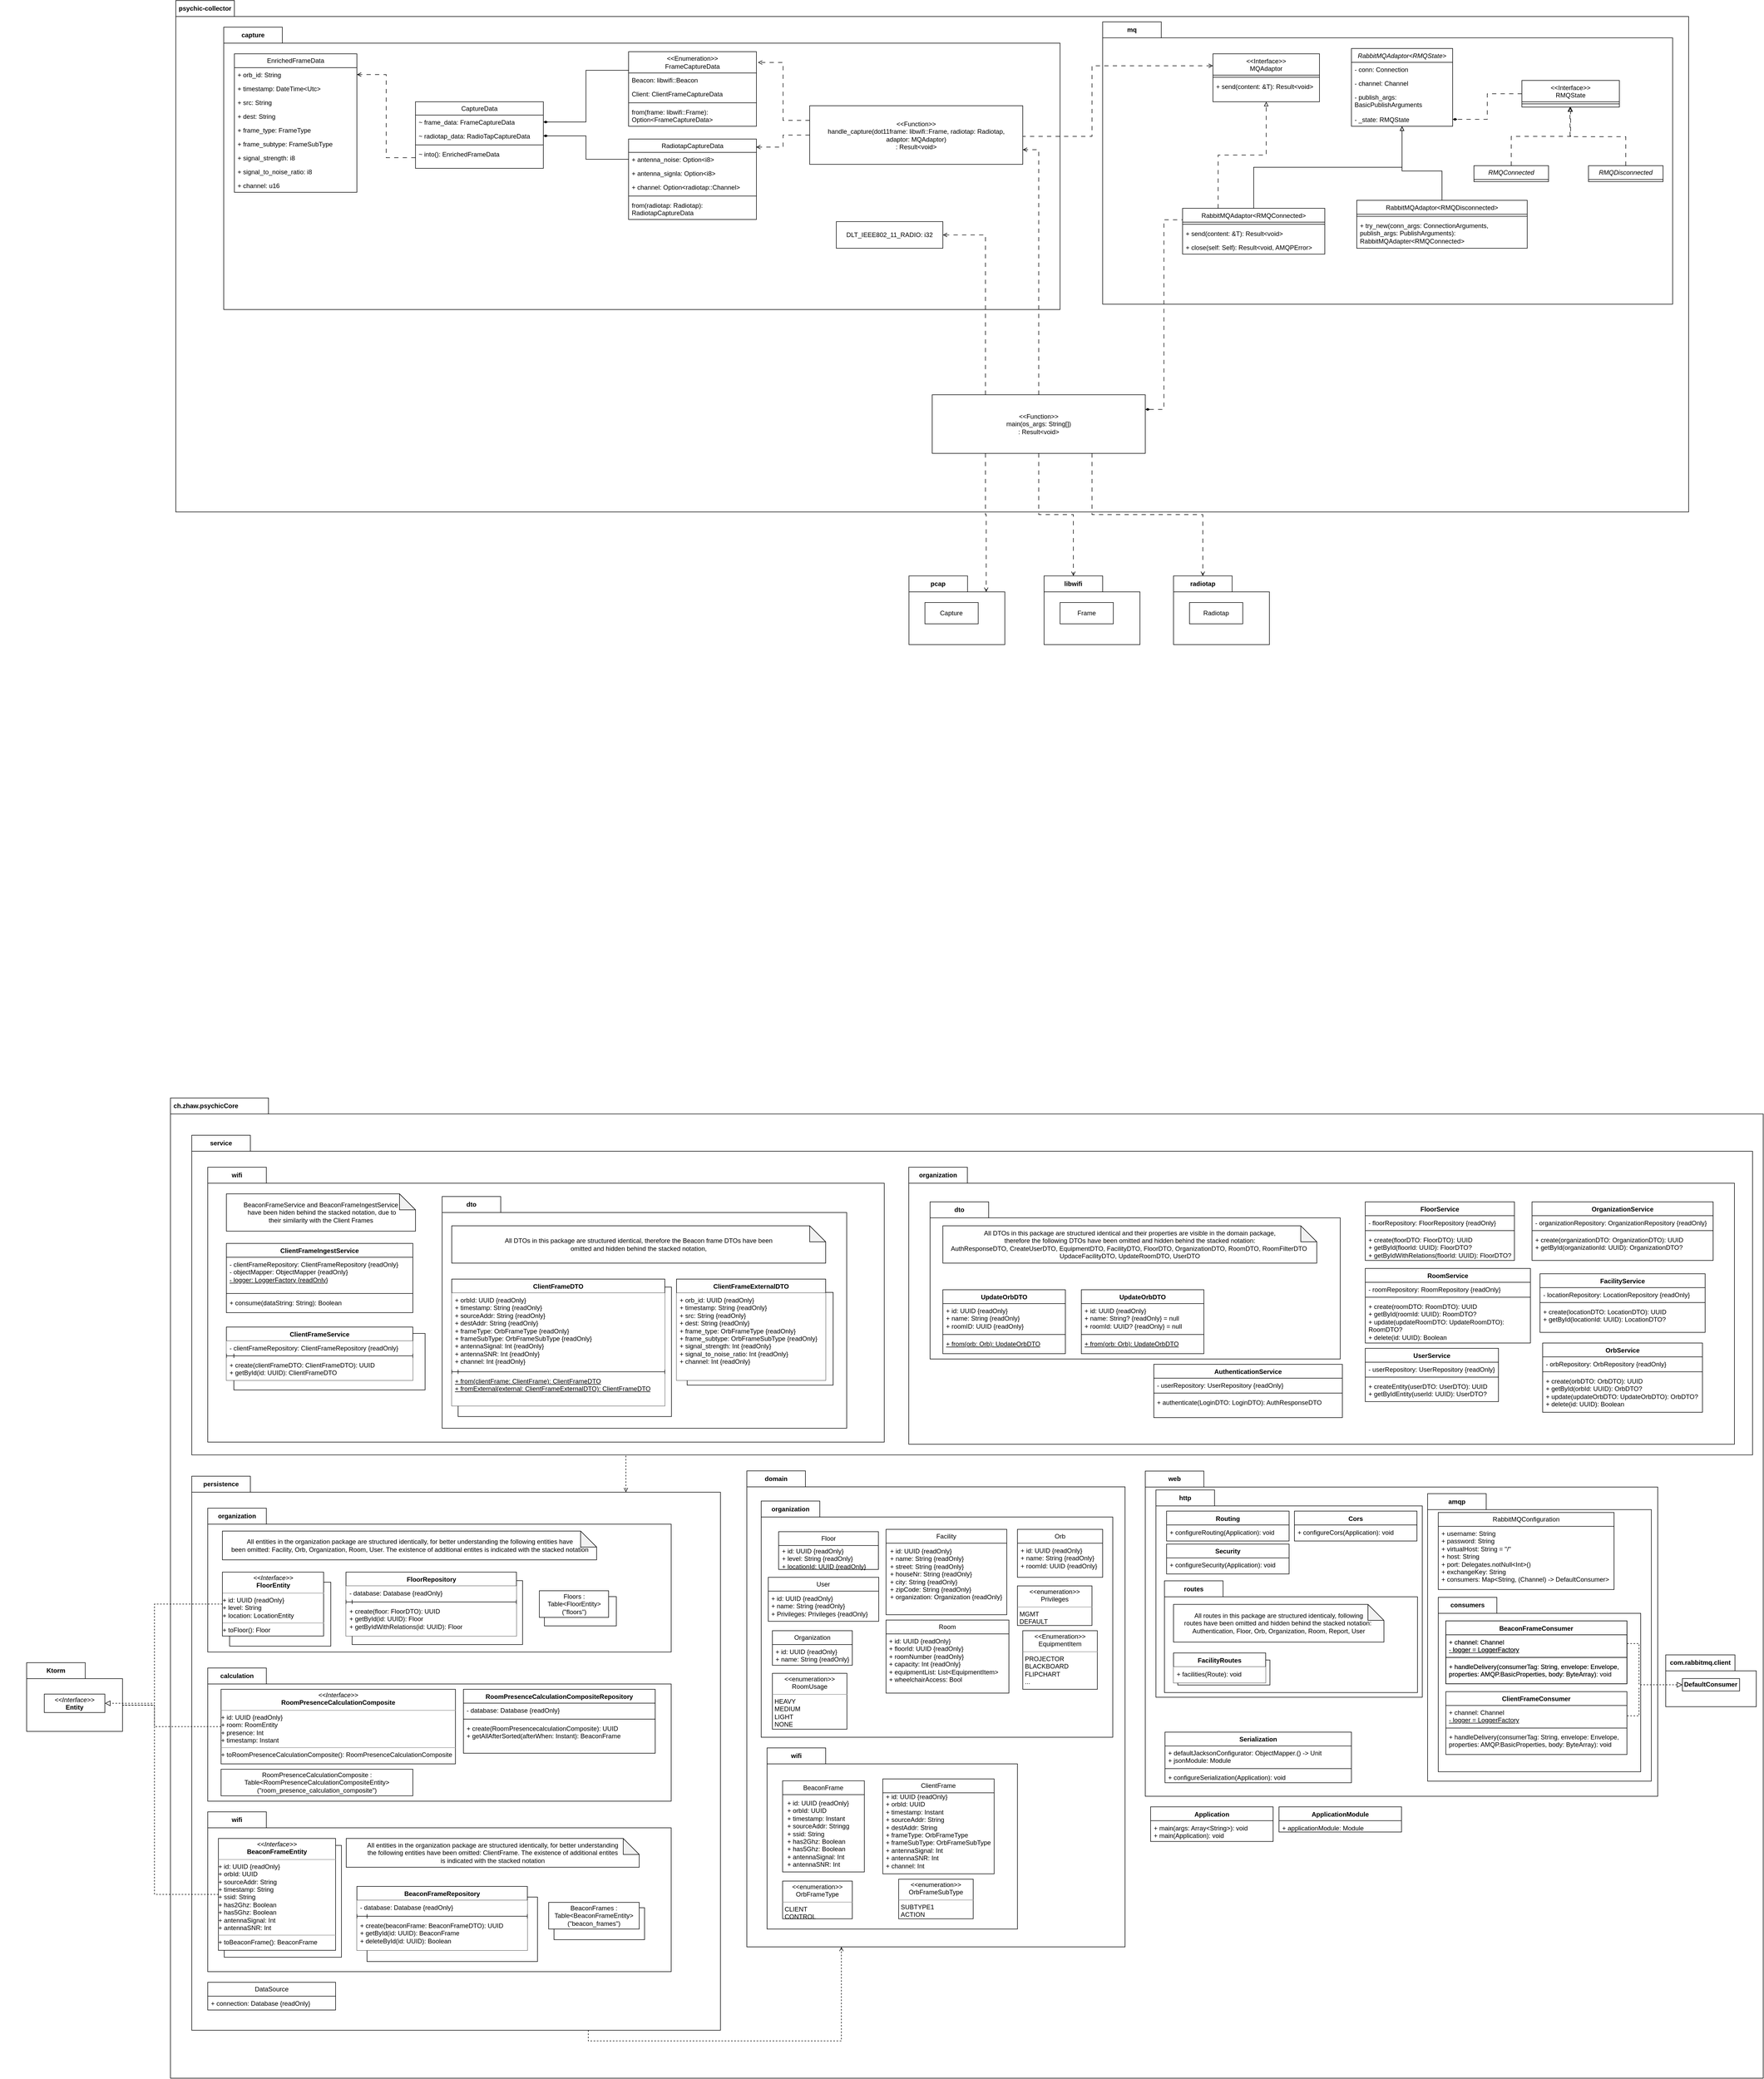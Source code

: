 <mxfile version="21.3.0" type="github">
  <diagram id="C5RBs43oDa-KdzZeNtuy" name="Page-1">
    <mxGraphModel dx="6219" dy="3041" grid="1" gridSize="10" guides="1" tooltips="1" connect="1" arrows="1" fold="1" page="1" pageScale="1" pageWidth="827" pageHeight="1169" math="0" shadow="0">
      <root>
        <mxCell id="WIyWlLk6GJQsqaUBKTNV-0" />
        <mxCell id="WIyWlLk6GJQsqaUBKTNV-1" parent="WIyWlLk6GJQsqaUBKTNV-0" />
        <mxCell id="AfYDf39B0m9BSEOkdbdF-281" value="ch.zhaw.psychicCore" style="shape=folder;fontStyle=1;tabWidth=133;tabHeight=30;tabPosition=left;html=1;boundedLbl=1;labelInHeader=1;container=1;collapsible=0;whiteSpace=wrap;" parent="WIyWlLk6GJQsqaUBKTNV-1" vertex="1">
          <mxGeometry x="-4590" y="440" width="2990" height="1840" as="geometry" />
        </mxCell>
        <mxCell id="lPcCZPkAOuMgYKHdjKl2-91" value="" style="html=1;strokeColor=none;resizeWidth=1;resizeHeight=1;fillColor=none;part=1;connectable=0;allowArrows=0;deletable=0;whiteSpace=wrap;container=0;" parent="AfYDf39B0m9BSEOkdbdF-281" vertex="1">
          <mxGeometry x="1082" y="725.709" width="710" height="866.923" as="geometry">
            <mxPoint y="30" as="offset" />
          </mxGeometry>
        </mxCell>
        <mxCell id="AfYDf39B0m9BSEOkdbdF-282" value="" style="html=1;strokeColor=none;resizeWidth=1;resizeHeight=1;fillColor=none;part=1;connectable=0;allowArrows=0;deletable=0;whiteSpace=wrap;" parent="AfYDf39B0m9BSEOkdbdF-281" vertex="1">
          <mxGeometry width="2990" height="1288" relative="1" as="geometry">
            <mxPoint y="30" as="offset" />
          </mxGeometry>
        </mxCell>
        <mxCell id="AfYDf39B0m9BSEOkdbdF-285" value="ApplicationModule" style="swimlane;fontStyle=1;align=center;verticalAlign=top;childLayout=stackLayout;horizontal=1;startSize=26;horizontalStack=0;resizeParent=1;resizeParentMax=0;resizeLast=0;collapsible=1;marginBottom=0;whiteSpace=wrap;html=1;" parent="AfYDf39B0m9BSEOkdbdF-281" vertex="1">
          <mxGeometry x="2081" y="1330.642" width="230" height="47.231" as="geometry" />
        </mxCell>
        <mxCell id="AfYDf39B0m9BSEOkdbdF-286" value="+ applicationModule: Module" style="text;strokeColor=none;fillColor=none;align=left;verticalAlign=top;spacingLeft=4;spacingRight=4;overflow=hidden;rotatable=0;points=[[0,0.5],[1,0.5]];portConstraint=eastwest;whiteSpace=wrap;html=1;" parent="AfYDf39B0m9BSEOkdbdF-285" vertex="1">
          <mxGeometry y="26" width="230" height="21.231" as="geometry" />
        </mxCell>
        <mxCell id="AfYDf39B0m9BSEOkdbdF-283" value="Application" style="swimlane;fontStyle=1;align=center;verticalAlign=top;childLayout=stackLayout;horizontal=1;startSize=26;horizontalStack=0;resizeParent=1;resizeParentMax=0;resizeLast=0;collapsible=1;marginBottom=0;whiteSpace=wrap;html=1;" parent="AfYDf39B0m9BSEOkdbdF-281" vertex="1">
          <mxGeometry x="1840" y="1330.642" width="230" height="64.923" as="geometry" />
        </mxCell>
        <mxCell id="AfYDf39B0m9BSEOkdbdF-284" value="+ main(args: Array&amp;lt;String&amp;gt;): void&lt;br&gt;+ main(Application): void" style="text;strokeColor=none;fillColor=none;align=left;verticalAlign=top;spacingLeft=4;spacingRight=4;overflow=hidden;rotatable=0;points=[[0,0.5],[1,0.5]];portConstraint=eastwest;whiteSpace=wrap;html=1;" parent="AfYDf39B0m9BSEOkdbdF-283" vertex="1">
          <mxGeometry y="26" width="230" height="38.923" as="geometry" />
        </mxCell>
        <mxCell id="AfYDf39B0m9BSEOkdbdF-0" value="web" style="shape=folder;fontStyle=1;tabWidth=110;tabHeight=30;tabPosition=left;html=1;boundedLbl=1;labelInHeader=1;container=1;collapsible=0;whiteSpace=wrap;recursiveResize=0;" parent="AfYDf39B0m9BSEOkdbdF-281" vertex="1">
          <mxGeometry x="1830" y="700.319" width="962" height="610.385" as="geometry" />
        </mxCell>
        <mxCell id="AfYDf39B0m9BSEOkdbdF-1" value="" style="html=1;strokeColor=none;resizeWidth=1;resizeHeight=1;fillColor=none;part=1;connectable=0;allowArrows=0;deletable=0;whiteSpace=wrap;" parent="AfYDf39B0m9BSEOkdbdF-0" vertex="1">
          <mxGeometry width="150" height="61.923" relative="1" as="geometry">
            <mxPoint y="30" as="offset" />
          </mxGeometry>
        </mxCell>
        <mxCell id="AfYDf39B0m9BSEOkdbdF-31" value="http" style="shape=folder;fontStyle=1;tabWidth=110;tabHeight=30;tabPosition=left;html=1;boundedLbl=1;labelInHeader=1;container=1;collapsible=0;whiteSpace=wrap;recursiveResize=0;" parent="AfYDf39B0m9BSEOkdbdF-0" vertex="1">
          <mxGeometry x="20" y="35.385" width="500" height="389.231" as="geometry" />
        </mxCell>
        <mxCell id="AfYDf39B0m9BSEOkdbdF-32" value="" style="html=1;strokeColor=none;resizeWidth=1;resizeHeight=1;fillColor=none;part=1;connectable=0;allowArrows=0;deletable=0;whiteSpace=wrap;" parent="AfYDf39B0m9BSEOkdbdF-31" vertex="1">
          <mxGeometry width="150" height="61.923" relative="1" as="geometry">
            <mxPoint y="30" as="offset" />
          </mxGeometry>
        </mxCell>
        <mxCell id="AfYDf39B0m9BSEOkdbdF-35" value="routes" style="shape=folder;fontStyle=1;tabWidth=110;tabHeight=30;tabPosition=left;html=1;boundedLbl=1;labelInHeader=1;container=1;collapsible=0;whiteSpace=wrap;recursiveResize=0;" parent="AfYDf39B0m9BSEOkdbdF-31" vertex="1">
          <mxGeometry x="16" y="170.731" width="475" height="209.654" as="geometry" />
        </mxCell>
        <mxCell id="AfYDf39B0m9BSEOkdbdF-36" value="" style="html=1;strokeColor=none;resizeWidth=1;resizeHeight=1;fillColor=none;part=1;connectable=0;allowArrows=0;deletable=0;whiteSpace=wrap;" parent="AfYDf39B0m9BSEOkdbdF-35" vertex="1">
          <mxGeometry width="150" height="61.923" relative="1" as="geometry">
            <mxPoint y="30" as="offset" />
          </mxGeometry>
        </mxCell>
        <mxCell id="hb8zp1G66MYR98sNPSMB-16" value="" style="rounded=0;whiteSpace=wrap;html=1;" vertex="1" parent="AfYDf39B0m9BSEOkdbdF-35">
          <mxGeometry x="25" y="148.615" width="173" height="46.885" as="geometry" />
        </mxCell>
        <mxCell id="AfYDf39B0m9BSEOkdbdF-95" value="FacilityRoutes" style="swimlane;fontStyle=1;align=center;verticalAlign=top;childLayout=stackLayout;horizontal=1;startSize=26;horizontalStack=0;resizeParent=1;resizeParentMax=0;resizeLast=0;collapsible=1;marginBottom=0;whiteSpace=wrap;html=1;" parent="AfYDf39B0m9BSEOkdbdF-35" vertex="1">
          <mxGeometry x="17" y="135.346" width="173" height="56.077" as="geometry" />
        </mxCell>
        <mxCell id="AfYDf39B0m9BSEOkdbdF-96" value="+ facilities(Route): void" style="text;strokeColor=none;fillColor=default;align=left;verticalAlign=top;spacingLeft=4;spacingRight=4;overflow=hidden;rotatable=0;points=[[0,0.5],[1,0.5]];portConstraint=eastwest;whiteSpace=wrap;html=1;" parent="AfYDf39B0m9BSEOkdbdF-95" vertex="1">
          <mxGeometry y="26" width="173" height="30.077" as="geometry" />
        </mxCell>
        <mxCell id="hb8zp1G66MYR98sNPSMB-17" value="All routes in this package are structured identicaly, following&lt;br&gt;routes have been omitted and hidden behind the stacked notation:&amp;nbsp;&lt;br&gt;Authentication, Floor, Orb, Organization, Room, Report, User" style="shape=note;whiteSpace=wrap;html=1;backgroundOutline=1;darkOpacity=0.05;" vertex="1" parent="AfYDf39B0m9BSEOkdbdF-35">
          <mxGeometry x="17" y="44.231" width="395" height="70.769" as="geometry" />
        </mxCell>
        <mxCell id="AfYDf39B0m9BSEOkdbdF-89" value="Routing" style="swimlane;fontStyle=1;align=center;verticalAlign=top;childLayout=stackLayout;horizontal=1;startSize=26;horizontalStack=0;resizeParent=1;resizeParentMax=0;resizeLast=0;collapsible=1;marginBottom=0;whiteSpace=wrap;html=1;" parent="AfYDf39B0m9BSEOkdbdF-31" vertex="1">
          <mxGeometry x="20" y="39.808" width="230" height="56.077" as="geometry" />
        </mxCell>
        <mxCell id="AfYDf39B0m9BSEOkdbdF-90" value="+ configureRouting(Application): void" style="text;strokeColor=none;fillColor=none;align=left;verticalAlign=top;spacingLeft=4;spacingRight=4;overflow=hidden;rotatable=0;points=[[0,0.5],[1,0.5]];portConstraint=eastwest;whiteSpace=wrap;html=1;" parent="AfYDf39B0m9BSEOkdbdF-89" vertex="1">
          <mxGeometry y="26" width="230" height="30.077" as="geometry" />
        </mxCell>
        <mxCell id="AfYDf39B0m9BSEOkdbdF-93" value="Security" style="swimlane;fontStyle=1;align=center;verticalAlign=top;childLayout=stackLayout;horizontal=1;startSize=26;horizontalStack=0;resizeParent=1;resizeParentMax=0;resizeLast=0;collapsible=1;marginBottom=0;whiteSpace=wrap;html=1;" parent="AfYDf39B0m9BSEOkdbdF-31" vertex="1">
          <mxGeometry x="20" y="101.731" width="230" height="56.077" as="geometry" />
        </mxCell>
        <mxCell id="AfYDf39B0m9BSEOkdbdF-94" value="+ configureSecurity(Application): void" style="text;strokeColor=none;fillColor=none;align=left;verticalAlign=top;spacingLeft=4;spacingRight=4;overflow=hidden;rotatable=0;points=[[0,0.5],[1,0.5]];portConstraint=eastwest;whiteSpace=wrap;html=1;" parent="AfYDf39B0m9BSEOkdbdF-93" vertex="1">
          <mxGeometry y="26" width="230" height="30.077" as="geometry" />
        </mxCell>
        <mxCell id="hb8zp1G66MYR98sNPSMB-18" value="Cors" style="swimlane;fontStyle=1;align=center;verticalAlign=top;childLayout=stackLayout;horizontal=1;startSize=26;horizontalStack=0;resizeParent=1;resizeParentMax=0;resizeLast=0;collapsible=1;marginBottom=0;whiteSpace=wrap;html=1;" vertex="1" parent="AfYDf39B0m9BSEOkdbdF-31">
          <mxGeometry x="260" y="39.808" width="230" height="56.077" as="geometry" />
        </mxCell>
        <mxCell id="hb8zp1G66MYR98sNPSMB-19" value="+ configureCors(Application): void" style="text;strokeColor=none;fillColor=none;align=left;verticalAlign=top;spacingLeft=4;spacingRight=4;overflow=hidden;rotatable=0;points=[[0,0.5],[1,0.5]];portConstraint=eastwest;whiteSpace=wrap;html=1;" vertex="1" parent="hb8zp1G66MYR98sNPSMB-18">
          <mxGeometry y="26" width="230" height="30.077" as="geometry" />
        </mxCell>
        <mxCell id="AfYDf39B0m9BSEOkdbdF-111" value="Serialization" style="swimlane;fontStyle=1;align=center;verticalAlign=top;childLayout=stackLayout;horizontal=1;startSize=26;horizontalStack=0;resizeParent=1;resizeParentMax=0;resizeLast=0;collapsible=1;marginBottom=0;whiteSpace=wrap;html=1;" parent="AfYDf39B0m9BSEOkdbdF-0" vertex="1">
          <mxGeometry x="37" y="490.077" width="350" height="95.0" as="geometry" />
        </mxCell>
        <mxCell id="AfYDf39B0m9BSEOkdbdF-112" value="+&amp;nbsp;defaultJacksonConfigurator: ObjectMapper.() -&amp;gt; Unit&lt;br&gt;+&amp;nbsp;jsonModule: Module" style="text;strokeColor=none;fillColor=none;align=left;verticalAlign=top;spacingLeft=4;spacingRight=4;overflow=hidden;rotatable=0;points=[[0,0.5],[1,0.5]];portConstraint=eastwest;whiteSpace=wrap;html=1;" parent="AfYDf39B0m9BSEOkdbdF-111" vertex="1">
          <mxGeometry y="26" width="350" height="38.923" as="geometry" />
        </mxCell>
        <mxCell id="AfYDf39B0m9BSEOkdbdF-113" value="" style="line;strokeWidth=1;fillColor=none;align=left;verticalAlign=middle;spacingTop=-1;spacingLeft=3;spacingRight=3;rotatable=0;labelPosition=right;points=[];portConstraint=eastwest;strokeColor=inherit;" parent="AfYDf39B0m9BSEOkdbdF-111" vertex="1">
          <mxGeometry y="64.923" width="350" height="7.077" as="geometry" />
        </mxCell>
        <mxCell id="AfYDf39B0m9BSEOkdbdF-114" value="+ configureSerialization(Application): void" style="text;strokeColor=none;fillColor=none;align=left;verticalAlign=top;spacingLeft=4;spacingRight=4;overflow=hidden;rotatable=0;points=[[0,0.5],[1,0.5]];portConstraint=eastwest;whiteSpace=wrap;html=1;" parent="AfYDf39B0m9BSEOkdbdF-111" vertex="1">
          <mxGeometry y="72.0" width="350" height="23" as="geometry" />
        </mxCell>
        <mxCell id="AfYDf39B0m9BSEOkdbdF-2" value="amqp" style="shape=folder;fontStyle=1;tabWidth=110;tabHeight=30;tabPosition=left;html=1;boundedLbl=1;labelInHeader=1;container=1;collapsible=0;whiteSpace=wrap;recursiveResize=0;" parent="AfYDf39B0m9BSEOkdbdF-0" vertex="1">
          <mxGeometry x="530" y="42.462" width="420" height="539.615" as="geometry" />
        </mxCell>
        <mxCell id="AfYDf39B0m9BSEOkdbdF-3" value="" style="html=1;strokeColor=none;resizeWidth=1;resizeHeight=1;fillColor=none;part=1;connectable=0;allowArrows=0;deletable=0;whiteSpace=wrap;" parent="AfYDf39B0m9BSEOkdbdF-2" vertex="1">
          <mxGeometry width="150" height="61.923" relative="1" as="geometry">
            <mxPoint y="30" as="offset" />
          </mxGeometry>
        </mxCell>
        <mxCell id="AfYDf39B0m9BSEOkdbdF-4" value="RabbitMQConfiguration" style="swimlane;fontStyle=0;childLayout=stackLayout;horizontal=1;startSize=26;fillColor=none;horizontalStack=0;resizeParent=1;resizeParentMax=0;resizeLast=0;collapsible=1;marginBottom=0;whiteSpace=wrap;html=1;" parent="AfYDf39B0m9BSEOkdbdF-2" vertex="1">
          <mxGeometry x="20" y="35.385" width="330" height="144.538" as="geometry" />
        </mxCell>
        <mxCell id="AfYDf39B0m9BSEOkdbdF-5" value="+ username: String&lt;br&gt;+ password: String&lt;br&gt;+ virtualHost: String = &quot;/&quot;&lt;br&gt;+ host: String&lt;br&gt;+ port: Delegates.notNull&amp;lt;Int&amp;gt;()&lt;br&gt;+ exchangeKey: String&lt;br&gt;+ consumers: Map&amp;lt;String, (Channel) -&amp;gt; DefaultConsumer&amp;gt;" style="text;strokeColor=none;fillColor=none;align=left;verticalAlign=top;spacingLeft=4;spacingRight=4;overflow=hidden;rotatable=0;points=[[0,0.5],[1,0.5]];portConstraint=eastwest;whiteSpace=wrap;html=1;" parent="AfYDf39B0m9BSEOkdbdF-4" vertex="1">
          <mxGeometry y="26" width="330" height="118.538" as="geometry" />
        </mxCell>
        <mxCell id="AfYDf39B0m9BSEOkdbdF-8" value="consumers" style="shape=folder;fontStyle=1;tabWidth=110;tabHeight=30;tabPosition=left;html=1;boundedLbl=1;labelInHeader=1;container=1;collapsible=0;whiteSpace=wrap;recursiveResize=0;" parent="AfYDf39B0m9BSEOkdbdF-2" vertex="1">
          <mxGeometry x="20" y="194.615" width="380" height="327.308" as="geometry" />
        </mxCell>
        <mxCell id="AfYDf39B0m9BSEOkdbdF-9" value="" style="html=1;strokeColor=none;resizeWidth=1;resizeHeight=1;fillColor=none;part=1;connectable=0;allowArrows=0;deletable=0;whiteSpace=wrap;" parent="AfYDf39B0m9BSEOkdbdF-8" vertex="1">
          <mxGeometry width="150" height="61.923" relative="1" as="geometry">
            <mxPoint y="30" as="offset" />
          </mxGeometry>
        </mxCell>
        <mxCell id="AfYDf39B0m9BSEOkdbdF-14" value="BeaconFrameConsumer" style="swimlane;fontStyle=1;align=center;verticalAlign=top;childLayout=stackLayout;horizontal=1;startSize=26;horizontalStack=0;resizeParent=1;resizeParentMax=0;resizeLast=0;collapsible=1;marginBottom=0;whiteSpace=wrap;html=1;" parent="AfYDf39B0m9BSEOkdbdF-8" vertex="1">
          <mxGeometry x="14.22" y="44.231" width="340" height="118.0" as="geometry" />
        </mxCell>
        <mxCell id="AfYDf39B0m9BSEOkdbdF-15" value="+ channel: Channel&lt;br&gt;&lt;u&gt;- logger = LoggerFactory&lt;/u&gt;" style="text;strokeColor=none;fillColor=none;align=left;verticalAlign=top;spacingLeft=4;spacingRight=4;overflow=hidden;rotatable=0;points=[[0,0.5],[1,0.5]];portConstraint=eastwest;whiteSpace=wrap;html=1;" parent="AfYDf39B0m9BSEOkdbdF-14" vertex="1">
          <mxGeometry y="26" width="340" height="38.923" as="geometry" />
        </mxCell>
        <mxCell id="AfYDf39B0m9BSEOkdbdF-16" value="" style="line;strokeWidth=1;fillColor=none;align=left;verticalAlign=middle;spacingTop=-1;spacingLeft=3;spacingRight=3;rotatable=0;labelPosition=right;points=[];portConstraint=eastwest;strokeColor=inherit;" parent="AfYDf39B0m9BSEOkdbdF-14" vertex="1">
          <mxGeometry y="64.923" width="340" height="7.077" as="geometry" />
        </mxCell>
        <mxCell id="AfYDf39B0m9BSEOkdbdF-17" value="+ handleDelivery(consumerTag: String, envelope: Envelope, properties: AMQP.BasicProperties, body: ByteArray)" style="text;strokeColor=none;fillColor=none;align=left;verticalAlign=top;spacingLeft=4;spacingRight=4;overflow=hidden;rotatable=0;points=[[0,0.5],[1,0.5]];portConstraint=eastwest;whiteSpace=wrap;html=1;" parent="AfYDf39B0m9BSEOkdbdF-14" vertex="1">
          <mxGeometry y="72.0" width="340" height="46" as="geometry" />
        </mxCell>
        <mxCell id="AfYDf39B0m9BSEOkdbdF-26" value="ClientFrameConsumer" style="swimlane;fontStyle=1;align=center;verticalAlign=top;childLayout=stackLayout;horizontal=1;startSize=26;horizontalStack=0;resizeParent=1;resizeParentMax=0;resizeLast=0;collapsible=1;marginBottom=0;whiteSpace=wrap;html=1;" parent="AfYDf39B0m9BSEOkdbdF-8" vertex="1">
          <mxGeometry x="14.22" y="176.923" width="340" height="118.0" as="geometry" />
        </mxCell>
        <mxCell id="AfYDf39B0m9BSEOkdbdF-27" value="+ channel: Channel&lt;br&gt;&lt;u&gt;- logger = LoggerFactory&lt;/u&gt;" style="text;strokeColor=none;fillColor=none;align=left;verticalAlign=top;spacingLeft=4;spacingRight=4;overflow=hidden;rotatable=0;points=[[0,0.5],[1,0.5]];portConstraint=eastwest;whiteSpace=wrap;html=1;" parent="AfYDf39B0m9BSEOkdbdF-26" vertex="1">
          <mxGeometry y="26" width="340" height="38.923" as="geometry" />
        </mxCell>
        <mxCell id="AfYDf39B0m9BSEOkdbdF-28" value="" style="line;strokeWidth=1;fillColor=none;align=left;verticalAlign=middle;spacingTop=-1;spacingLeft=3;spacingRight=3;rotatable=0;labelPosition=right;points=[];portConstraint=eastwest;strokeColor=inherit;" parent="AfYDf39B0m9BSEOkdbdF-26" vertex="1">
          <mxGeometry y="64.923" width="340" height="7.077" as="geometry" />
        </mxCell>
        <mxCell id="AfYDf39B0m9BSEOkdbdF-29" value="+ handleDelivery(consumerTag: String, envelope: Envelope, properties: AMQP.BasicProperties, body: ByteArray): void" style="text;strokeColor=none;fillColor=none;align=left;verticalAlign=top;spacingLeft=4;spacingRight=4;overflow=hidden;rotatable=0;points=[[0,0.5],[1,0.5]];portConstraint=eastwest;whiteSpace=wrap;html=1;" parent="AfYDf39B0m9BSEOkdbdF-26" vertex="1">
          <mxGeometry y="72.0" width="340" height="46" as="geometry" />
        </mxCell>
        <mxCell id="AfYDf39B0m9BSEOkdbdF-18" value="com.rabbitmq.client" style="shape=folder;fontStyle=1;tabWidth=130;tabHeight=30;tabPosition=left;html=1;boundedLbl=1;labelInHeader=1;container=1;collapsible=0;whiteSpace=wrap;" parent="AfYDf39B0m9BSEOkdbdF-0" vertex="1">
          <mxGeometry x="977" y="345" width="170" height="97.308" as="geometry" />
        </mxCell>
        <mxCell id="AfYDf39B0m9BSEOkdbdF-19" value="" style="html=1;strokeColor=none;resizeWidth=1;resizeHeight=1;fillColor=none;part=1;connectable=0;allowArrows=0;deletable=0;whiteSpace=wrap;" parent="AfYDf39B0m9BSEOkdbdF-18" vertex="1">
          <mxGeometry width="170" height="68.115" relative="1" as="geometry">
            <mxPoint y="30" as="offset" />
          </mxGeometry>
        </mxCell>
        <mxCell id="AfYDf39B0m9BSEOkdbdF-20" value="&lt;p style=&quot;margin:0px;margin-top:4px;text-align:center;&quot;&gt;&lt;b&gt;DefaultConsumer&lt;/b&gt;&lt;/p&gt;&lt;p style=&quot;margin:0px;margin-left:4px;&quot;&gt;&lt;br&gt;&lt;/p&gt;" style="verticalAlign=top;align=left;overflow=fill;fontSize=12;fontFamily=Helvetica;html=1;whiteSpace=wrap;" parent="AfYDf39B0m9BSEOkdbdF-18" vertex="1">
          <mxGeometry x="31.318" y="44.505" width="107.364" height="23.384" as="geometry" />
        </mxCell>
        <mxCell id="AfYDf39B0m9BSEOkdbdF-21" value="" style="edgeStyle=segmentEdgeStyle;endArrow=none;html=1;curved=0;rounded=0;endSize=8;startSize=8;exitX=0;exitY=0.5;exitDx=0;exitDy=0;entryX=1;entryY=0.5;entryDx=0;entryDy=0;dashed=1;endFill=0;startArrow=block;startFill=0;" parent="AfYDf39B0m9BSEOkdbdF-0" source="AfYDf39B0m9BSEOkdbdF-20" target="AfYDf39B0m9BSEOkdbdF-23" edge="1">
          <mxGeometry width="50" height="50" relative="1" as="geometry">
            <mxPoint x="557" y="414.0" as="sourcePoint" />
            <mxPoint x="607" y="369.769" as="targetPoint" />
            <Array as="points">
              <mxPoint x="927" y="401.615" />
              <mxPoint x="927" y="323.769" />
            </Array>
          </mxGeometry>
        </mxCell>
        <mxCell id="AfYDf39B0m9BSEOkdbdF-22" value="BeaconFrameConsumer" style="swimlane;fontStyle=1;align=center;verticalAlign=top;childLayout=stackLayout;horizontal=1;startSize=26;horizontalStack=0;resizeParent=1;resizeParentMax=0;resizeLast=0;collapsible=1;marginBottom=0;whiteSpace=wrap;html=1;" parent="AfYDf39B0m9BSEOkdbdF-0" vertex="1">
          <mxGeometry x="564.22" y="281.308" width="340" height="118.0" as="geometry" />
        </mxCell>
        <mxCell id="AfYDf39B0m9BSEOkdbdF-23" value="+ channel: Channel&lt;br&gt;&lt;u&gt;- logger = LoggerFactory&lt;/u&gt;" style="text;strokeColor=none;fillColor=none;align=left;verticalAlign=top;spacingLeft=4;spacingRight=4;overflow=hidden;rotatable=0;points=[[0,0.5],[1,0.5]];portConstraint=eastwest;whiteSpace=wrap;html=1;" parent="AfYDf39B0m9BSEOkdbdF-22" vertex="1">
          <mxGeometry y="26" width="340" height="38.923" as="geometry" />
        </mxCell>
        <mxCell id="AfYDf39B0m9BSEOkdbdF-24" value="" style="line;strokeWidth=1;fillColor=none;align=left;verticalAlign=middle;spacingTop=-1;spacingLeft=3;spacingRight=3;rotatable=0;labelPosition=right;points=[];portConstraint=eastwest;strokeColor=inherit;" parent="AfYDf39B0m9BSEOkdbdF-22" vertex="1">
          <mxGeometry y="64.923" width="340" height="7.077" as="geometry" />
        </mxCell>
        <mxCell id="AfYDf39B0m9BSEOkdbdF-25" value="+ handleDelivery(consumerTag: String, envelope: Envelope, properties: AMQP.BasicProperties, body: ByteArray): void" style="text;strokeColor=none;fillColor=none;align=left;verticalAlign=top;spacingLeft=4;spacingRight=4;overflow=hidden;rotatable=0;points=[[0,0.5],[1,0.5]];portConstraint=eastwest;whiteSpace=wrap;html=1;" parent="AfYDf39B0m9BSEOkdbdF-22" vertex="1">
          <mxGeometry y="72.0" width="340" height="46" as="geometry" />
        </mxCell>
        <mxCell id="AfYDf39B0m9BSEOkdbdF-30" value="" style="edgeStyle=segmentEdgeStyle;endArrow=none;html=1;curved=0;rounded=0;endSize=8;startSize=8;entryX=1;entryY=0.5;entryDx=0;entryDy=0;endFill=0;dashed=1;" parent="AfYDf39B0m9BSEOkdbdF-0" target="AfYDf39B0m9BSEOkdbdF-27" edge="1">
          <mxGeometry width="50" height="50" relative="1" as="geometry">
            <mxPoint x="927" y="406.923" as="sourcePoint" />
            <mxPoint x="527" y="352.077" as="targetPoint" />
            <Array as="points">
              <mxPoint x="927" y="415.769" />
              <mxPoint x="927" y="456.462" />
            </Array>
          </mxGeometry>
        </mxCell>
        <mxCell id="lPcCZPkAOuMgYKHdjKl2-90" value="domain" style="shape=folder;fontStyle=1;tabWidth=110;tabHeight=30;tabPosition=left;html=1;boundedLbl=1;labelInHeader=1;container=0;collapsible=0;whiteSpace=wrap;" parent="AfYDf39B0m9BSEOkdbdF-281" vertex="1">
          <mxGeometry x="1082" y="700.0" width="710" height="893.462" as="geometry" />
        </mxCell>
        <mxCell id="lPcCZPkAOuMgYKHdjKl2-27" value="organization" style="shape=folder;fontStyle=1;tabWidth=110;tabHeight=30;tabPosition=left;html=1;boundedLbl=1;labelInHeader=1;container=0;collapsible=0;whiteSpace=wrap;" parent="AfYDf39B0m9BSEOkdbdF-281" vertex="1">
          <mxGeometry x="1109" y="756.67" width="660" height="443.33" as="geometry" />
        </mxCell>
        <mxCell id="lPcCZPkAOuMgYKHdjKl2-2" value="Floor" style="swimlane;fontStyle=0;childLayout=stackLayout;horizontal=1;startSize=26;fillColor=none;horizontalStack=0;resizeParent=1;resizeParentMax=0;resizeLast=0;collapsible=1;marginBottom=0;whiteSpace=wrap;html=1;container=0;" parent="AfYDf39B0m9BSEOkdbdF-281" vertex="1">
          <mxGeometry x="1141.69" y="814.17" width="187.31" height="70.769" as="geometry" />
        </mxCell>
        <mxCell id="lPcCZPkAOuMgYKHdjKl2-10" value="Orb" style="swimlane;fontStyle=0;childLayout=stackLayout;horizontal=1;startSize=26;fillColor=none;horizontalStack=0;resizeParent=1;resizeParentMax=0;resizeLast=0;collapsible=1;marginBottom=0;whiteSpace=wrap;html=1;container=0;" parent="AfYDf39B0m9BSEOkdbdF-281" vertex="1">
          <mxGeometry x="1590" y="809.75" width="160" height="90" as="geometry" />
        </mxCell>
        <mxCell id="lPcCZPkAOuMgYKHdjKl2-11" value="+&amp;nbsp;id: UUID {readOnly}&lt;br&gt;+&amp;nbsp;name: String {readOnly}&lt;br&gt;+&amp;nbsp;roomId: UUID {readOnly}" style="text;strokeColor=none;fillColor=none;align=left;verticalAlign=top;spacingLeft=4;spacingRight=4;overflow=hidden;rotatable=0;points=[[0,0.5],[1,0.5]];portConstraint=eastwest;whiteSpace=wrap;html=1;container=0;" parent="lPcCZPkAOuMgYKHdjKl2-10" vertex="1">
          <mxGeometry y="26" width="160" height="64" as="geometry" />
        </mxCell>
        <mxCell id="lPcCZPkAOuMgYKHdjKl2-85" value="Facility" style="swimlane;fontStyle=0;childLayout=stackLayout;horizontal=1;startSize=26;fillColor=none;horizontalStack=0;resizeParent=1;resizeParentMax=0;resizeLast=0;collapsible=1;marginBottom=0;whiteSpace=wrap;html=1;container=0;" parent="AfYDf39B0m9BSEOkdbdF-281" vertex="1">
          <mxGeometry x="1343.34" y="809.75" width="226.66" height="160.25" as="geometry" />
        </mxCell>
        <mxCell id="lPcCZPkAOuMgYKHdjKl2-86" value="+&amp;nbsp;id: UUID {readOnly}&lt;br&gt;+&amp;nbsp;name: String {readOnly}&lt;br&gt;+&amp;nbsp;street: String {readOnly}&lt;br&gt;+&amp;nbsp;houseNr: String {readOnly}&lt;br&gt;+&amp;nbsp;city: String {readOnly}&lt;br&gt;+&amp;nbsp;zipCode: String {readOnly}&lt;br&gt;+ organization: Organization {readOnly}" style="text;strokeColor=none;fillColor=none;align=left;verticalAlign=top;spacingLeft=4;spacingRight=4;overflow=hidden;rotatable=0;points=[[0,0.5],[1,0.5]];portConstraint=eastwest;whiteSpace=wrap;html=1;container=0;" parent="AfYDf39B0m9BSEOkdbdF-281" vertex="1">
          <mxGeometry x="1345.35" y="837.17" width="234.65" height="142.83" as="geometry" />
        </mxCell>
        <mxCell id="lPcCZPkAOuMgYKHdjKl2-3" value="+ id: UUID {readOnly}&lt;br&gt;+&amp;nbsp;level: String {readOnly}&lt;br&gt;+&amp;nbsp;locationId: UUID {readOnly}" style="text;strokeColor=none;fillColor=none;align=left;verticalAlign=top;spacingLeft=4;spacingRight=4;overflow=hidden;rotatable=0;points=[[0,0.5],[1,0.5]];portConstraint=eastwest;whiteSpace=wrap;html=1;container=0;" parent="AfYDf39B0m9BSEOkdbdF-281" vertex="1">
          <mxGeometry x="1141.69" y="837.17" width="187.31" height="47.769" as="geometry" />
        </mxCell>
        <mxCell id="lPcCZPkAOuMgYKHdjKl2-31" value="wifi" style="shape=folder;fontStyle=1;tabWidth=110;tabHeight=30;tabPosition=left;html=1;boundedLbl=1;labelInHeader=1;container=0;collapsible=0;whiteSpace=wrap;" parent="AfYDf39B0m9BSEOkdbdF-281" vertex="1">
          <mxGeometry x="1120" y="1220" width="470" height="340" as="geometry" />
        </mxCell>
        <mxCell id="lPcCZPkAOuMgYKHdjKl2-32" value="" style="html=1;strokeColor=none;resizeWidth=1;resizeHeight=1;fillColor=none;part=1;connectable=0;allowArrows=0;deletable=0;whiteSpace=wrap;container=0;" parent="AfYDf39B0m9BSEOkdbdF-281" vertex="1">
          <mxGeometry x="1806" y="768.17" width="456.512" height="222.923" as="geometry">
            <mxPoint y="30" as="offset" />
          </mxGeometry>
        </mxCell>
        <mxCell id="lPcCZPkAOuMgYKHdjKl2-33" value="BeaconFrame" style="swimlane;fontStyle=0;childLayout=stackLayout;horizontal=1;startSize=26;fillColor=none;horizontalStack=0;resizeParent=1;resizeParentMax=0;resizeLast=0;collapsible=1;marginBottom=0;whiteSpace=wrap;html=1;container=0;" parent="AfYDf39B0m9BSEOkdbdF-281" vertex="1">
          <mxGeometry x="1149.17" y="1281.72" width="153.47" height="171.21" as="geometry" />
        </mxCell>
        <mxCell id="lPcCZPkAOuMgYKHdjKl2-57" value="&lt;p style=&quot;margin:0px;margin-top:4px;text-align:center;&quot;&gt;&amp;lt;&amp;lt;enumeration&amp;gt;&amp;gt;&lt;br&gt;OrbFrameType&lt;/p&gt;&lt;hr size=&quot;1&quot;&gt;&lt;p style=&quot;margin:0px;margin-left:4px;&quot;&gt;CLIENT&lt;/p&gt;&lt;p style=&quot;margin:0px;margin-left:4px;&quot;&gt;CONTROL&lt;/p&gt;" style="verticalAlign=top;align=left;overflow=fill;fontSize=12;fontFamily=Helvetica;html=1;whiteSpace=wrap;container=0;" parent="AfYDf39B0m9BSEOkdbdF-281" vertex="1">
          <mxGeometry x="1149.17" y="1470.002" width="130.83" height="70.769" as="geometry" />
        </mxCell>
        <mxCell id="lPcCZPkAOuMgYKHdjKl2-37" value="ClientFrame" style="swimlane;fontStyle=0;childLayout=stackLayout;horizontal=1;startSize=26;fillColor=none;horizontalStack=0;resizeParent=1;resizeParentMax=0;resizeLast=0;collapsible=1;marginBottom=0;whiteSpace=wrap;html=1;container=0;" parent="AfYDf39B0m9BSEOkdbdF-281" vertex="1">
          <mxGeometry x="1337.24" y="1278.22" width="209.07" height="178.21" as="geometry" />
        </mxCell>
        <mxCell id="lPcCZPkAOuMgYKHdjKl2-58" value="&lt;p style=&quot;margin:0px;margin-top:4px;text-align:center;&quot;&gt;&amp;lt;&amp;lt;enumeration&amp;gt;&amp;gt;&lt;br&gt;OrbFrameSubType&lt;/p&gt;&lt;hr size=&quot;1&quot;&gt;&lt;p style=&quot;margin:0px;margin-left:4px;&quot;&gt;SUBTYPE1&lt;/p&gt;&lt;p style=&quot;margin:0px;margin-left:4px;&quot;&gt;ACTION&lt;/p&gt;" style="verticalAlign=top;align=left;overflow=fill;fontSize=12;fontFamily=Helvetica;html=1;whiteSpace=wrap;container=0;" parent="AfYDf39B0m9BSEOkdbdF-281" vertex="1">
          <mxGeometry x="1367.04" y="1466.462" width="139.92" height="74.308" as="geometry" />
        </mxCell>
        <mxCell id="lPcCZPkAOuMgYKHdjKl2-34" value="+&amp;nbsp;id: UUID {readOnly}&lt;br&gt;+&amp;nbsp;orbId: UUID&lt;br&gt;+&amp;nbsp;timestamp: Instant&lt;br&gt;+&amp;nbsp;sourceAddr: Stringg&lt;br&gt;+&amp;nbsp;ssid: String&lt;br&gt;+&amp;nbsp;has2Ghz: Boolean&lt;br&gt;+&amp;nbsp;has5Ghz: Boolean&lt;br&gt;+&amp;nbsp;antennaSignal: Int&lt;br&gt;+&amp;nbsp;antennaSNR: Int" style="text;strokeColor=none;fillColor=none;align=left;verticalAlign=top;spacingLeft=4;spacingRight=4;overflow=hidden;rotatable=0;points=[[0,0.5],[1,0.5]];portConstraint=eastwest;whiteSpace=wrap;html=1;container=0;" parent="AfYDf39B0m9BSEOkdbdF-281" vertex="1">
          <mxGeometry x="1151.87" y="1309.72" width="153.47" height="168.21" as="geometry" />
        </mxCell>
        <mxCell id="lPcCZPkAOuMgYKHdjKl2-40" value="+&amp;nbsp;id: UUID {readOnly} &lt;br&gt;+&amp;nbsp;orbId: UUID&lt;br&gt;+&amp;nbsp;timestamp: Instant&lt;br&gt;+&amp;nbsp;sourceAddr: String&lt;br&gt;+&amp;nbsp;destAddr: String&lt;br&gt;+&amp;nbsp;frameType: OrbFrameType&lt;br&gt;+&amp;nbsp;frameSubType: OrbFrameSubType&lt;br&gt;+&amp;nbsp;antennaSignal: Int&lt;br&gt;+&amp;nbsp;antennaSNR: Int&lt;br&gt;+&amp;nbsp;channel: Int" style="text;strokeColor=none;fillColor=none;align=left;verticalAlign=top;spacingLeft=4;spacingRight=4;overflow=hidden;rotatable=0;points=[[0,0.5],[1,0.5]];portConstraint=eastwest;whiteSpace=wrap;html=1;container=0;" parent="AfYDf39B0m9BSEOkdbdF-281" vertex="1">
          <mxGeometry x="1337.238" y="1298.153" width="209.073" height="145.077" as="geometry" />
        </mxCell>
        <mxCell id="lPcCZPkAOuMgYKHdjKl2-14" value="Organization" style="swimlane;fontStyle=0;childLayout=stackLayout;horizontal=1;startSize=26;fillColor=none;horizontalStack=0;resizeParent=1;resizeParentMax=0;resizeLast=0;collapsible=1;marginBottom=0;whiteSpace=wrap;html=1;container=0;" parent="AfYDf39B0m9BSEOkdbdF-281" vertex="1">
          <mxGeometry x="1130.002" y="999.997" width="150" height="64.923" as="geometry" />
        </mxCell>
        <mxCell id="lPcCZPkAOuMgYKHdjKl2-15" value="+&amp;nbsp;id: UUID {readOnly}&lt;br&gt;+&amp;nbsp;name: String {readOnly}" style="text;strokeColor=none;fillColor=none;align=left;verticalAlign=top;spacingLeft=4;spacingRight=4;overflow=hidden;rotatable=0;points=[[0,0.5],[1,0.5]];portConstraint=eastwest;whiteSpace=wrap;html=1;container=0;" parent="lPcCZPkAOuMgYKHdjKl2-14" vertex="1">
          <mxGeometry y="26" width="150" height="38.923" as="geometry" />
        </mxCell>
        <mxCell id="lPcCZPkAOuMgYKHdjKl2-18" value="Room" style="swimlane;fontStyle=0;childLayout=stackLayout;horizontal=1;startSize=26;fillColor=none;horizontalStack=0;resizeParent=1;resizeParentMax=0;resizeLast=0;collapsible=1;marginBottom=0;whiteSpace=wrap;html=1;container=0;" parent="AfYDf39B0m9BSEOkdbdF-281" vertex="1">
          <mxGeometry x="1343.34" y="980" width="230.66" height="137.1" as="geometry" />
        </mxCell>
        <mxCell id="lPcCZPkAOuMgYKHdjKl2-19" value="+&amp;nbsp;id: UUID {readOnly}&lt;br&gt;+&amp;nbsp;floorId: UUID {readOnly}&lt;br&gt;+&amp;nbsp;roomNumber {readOnly}&lt;br&gt;+&amp;nbsp;capacity: Int {readOnly}&lt;br&gt;+ equipmentList: List&amp;lt;EquipmentItem&amp;gt;&lt;br&gt;+ wheelchairAccess: Bool" style="text;strokeColor=none;fillColor=none;align=left;verticalAlign=top;spacingLeft=4;spacingRight=4;overflow=hidden;rotatable=0;points=[[0,0.5],[1,0.5]];portConstraint=eastwest;whiteSpace=wrap;html=1;container=0;" parent="lPcCZPkAOuMgYKHdjKl2-18" vertex="1">
          <mxGeometry y="26" width="230.66" height="111.1" as="geometry" />
        </mxCell>
        <mxCell id="lPcCZPkAOuMgYKHdjKl2-22" value="User" style="swimlane;fontStyle=0;childLayout=stackLayout;horizontal=1;startSize=26;fillColor=none;horizontalStack=0;resizeParent=1;resizeParentMax=0;resizeLast=0;collapsible=1;marginBottom=0;whiteSpace=wrap;html=1;container=0;" parent="AfYDf39B0m9BSEOkdbdF-281" vertex="1">
          <mxGeometry x="1122.24" y="899.75" width="207.34" height="82.615" as="geometry" />
        </mxCell>
        <mxCell id="lPcCZPkAOuMgYKHdjKl2-23" value="+&amp;nbsp;id: UUID {readOnly}&lt;br&gt;+&amp;nbsp;name: String {readOnly}&lt;br&gt;+&amp;nbsp;Privileges: Privileges {readOnly}" style="text;strokeColor=none;fillColor=none;align=left;verticalAlign=top;spacingLeft=4;spacingRight=4;overflow=hidden;rotatable=0;points=[[0,0.5],[1,0.5]];portConstraint=eastwest;whiteSpace=wrap;html=1;container=0;" parent="lPcCZPkAOuMgYKHdjKl2-22" vertex="1">
          <mxGeometry y="26" width="207.34" height="56.615" as="geometry" />
        </mxCell>
        <mxCell id="hb8zp1G66MYR98sNPSMB-14" value="&lt;p style=&quot;margin:0px;margin-top:4px;text-align:center;&quot;&gt;&amp;lt;&amp;lt;enumeration&amp;gt;&amp;gt;&lt;br&gt;Privileges&lt;/p&gt;&lt;hr size=&quot;1&quot;&gt;&lt;p style=&quot;margin:0px;margin-left:4px;&quot;&gt;MGMT&lt;/p&gt;&lt;p style=&quot;margin:0px;margin-left:4px;&quot;&gt;DEFAULT&lt;/p&gt;" style="verticalAlign=top;align=left;overflow=fill;fontSize=12;fontFamily=Helvetica;html=1;whiteSpace=wrap;container=0;" vertex="1" parent="AfYDf39B0m9BSEOkdbdF-281">
          <mxGeometry x="1590.0" y="915.898" width="139.92" height="74.308" as="geometry" />
        </mxCell>
        <mxCell id="hb8zp1G66MYR98sNPSMB-15" value="&lt;p style=&quot;margin:0px;margin-top:4px;text-align:center;&quot;&gt;&amp;lt;&amp;lt;enumeration&amp;gt;&amp;gt;&lt;br&gt;RoomUsage&lt;/p&gt;&lt;hr size=&quot;1&quot;&gt;&lt;p style=&quot;margin:0px;margin-left:4px;&quot;&gt;HEAVY&lt;/p&gt;&lt;p style=&quot;margin:0px;margin-left:4px;&quot;&gt;MEDIUM&lt;/p&gt;&lt;p style=&quot;margin:0px;margin-left:4px;&quot;&gt;LIGHT&lt;/p&gt;&lt;p style=&quot;margin:0px;margin-left:4px;&quot;&gt;NONE&lt;/p&gt;" style="verticalAlign=top;align=left;overflow=fill;fontSize=12;fontFamily=Helvetica;html=1;whiteSpace=wrap;container=0;" vertex="1" parent="AfYDf39B0m9BSEOkdbdF-281">
          <mxGeometry x="1130.0" y="1080.0" width="139.92" height="104.91" as="geometry" />
        </mxCell>
        <mxCell id="hb8zp1G66MYR98sNPSMB-33" value="&lt;p style=&quot;margin:0px;margin-top:4px;text-align:center;&quot;&gt;&amp;lt;&amp;lt;Enumeration&amp;gt;&amp;gt;&lt;br&gt;EquipmentItem&lt;/p&gt;&lt;hr size=&quot;1&quot;&gt;&lt;p style=&quot;margin:0px;margin-left:4px;&quot;&gt;PROJECTOR&lt;/p&gt;&lt;p style=&quot;margin:0px;margin-left:4px;&quot;&gt;BLACKBOARD&lt;/p&gt;&lt;p style=&quot;margin:0px;margin-left:4px;&quot;&gt;FLIPCHART&lt;/p&gt;&lt;p style=&quot;margin:0px;margin-left:4px;&quot;&gt;...&lt;/p&gt;" style="verticalAlign=top;align=left;overflow=fill;fontSize=12;fontFamily=Helvetica;html=1;whiteSpace=wrap;container=0;" vertex="1" parent="AfYDf39B0m9BSEOkdbdF-281">
          <mxGeometry x="1600.04" y="1000" width="139.92" height="110" as="geometry" />
        </mxCell>
        <mxCell id="hb8zp1G66MYR98sNPSMB-24" value="" style="rounded=0;whiteSpace=wrap;html=1;" vertex="1" parent="WIyWlLk6GJQsqaUBKTNV-1">
          <mxGeometry x="-4476" y="600" width="359" height="106" as="geometry" />
        </mxCell>
        <mxCell id="oJ_QEjRXKQ8KDt1Xelnm-1" style="edgeStyle=orthogonalEdgeStyle;rounded=0;orthogonalLoop=1;jettySize=auto;html=1;exitX=0.75;exitY=1;exitDx=0;exitDy=0;exitPerimeter=0;entryX=0.25;entryY=1;entryDx=0;entryDy=0;entryPerimeter=0;dashed=1;endArrow=open;endFill=0;" parent="WIyWlLk6GJQsqaUBKTNV-1" source="lPcCZPkAOuMgYKHdjKl2-149" target="lPcCZPkAOuMgYKHdjKl2-90" edge="1">
          <mxGeometry relative="1" as="geometry" />
        </mxCell>
        <mxCell id="lPcCZPkAOuMgYKHdjKl2-149" value="persistence" style="shape=folder;fontStyle=1;tabWidth=110;tabHeight=30;tabPosition=left;html=1;boundedLbl=1;labelInHeader=1;container=1;collapsible=0;whiteSpace=wrap;recursiveResize=0;" parent="WIyWlLk6GJQsqaUBKTNV-1" vertex="1">
          <mxGeometry x="-4550" y="1150" width="992.5" height="1040" as="geometry" />
        </mxCell>
        <mxCell id="bHpejM-_ZtZiDxcdXfHe-60" value="organization" style="shape=folder;fontStyle=1;tabWidth=110;tabHeight=30;tabPosition=left;html=1;boundedLbl=1;labelInHeader=1;container=1;collapsible=0;whiteSpace=wrap;recursiveResize=0;" parent="lPcCZPkAOuMgYKHdjKl2-149" vertex="1">
          <mxGeometry x="30" y="60" width="870" height="270" as="geometry" />
        </mxCell>
        <mxCell id="bHpejM-_ZtZiDxcdXfHe-61" value="" style="html=1;strokeColor=none;resizeWidth=1;resizeHeight=1;fillColor=none;part=1;connectable=0;allowArrows=0;deletable=0;whiteSpace=wrap;recursiveResize=0;" parent="bHpejM-_ZtZiDxcdXfHe-60" vertex="1">
          <mxGeometry width="790" height="280" relative="1" as="geometry">
            <mxPoint y="30" as="offset" />
          </mxGeometry>
        </mxCell>
        <mxCell id="bHpejM-_ZtZiDxcdXfHe-101" value="" style="rounded=0;whiteSpace=wrap;html=1;" parent="bHpejM-_ZtZiDxcdXfHe-60" vertex="1">
          <mxGeometry x="632" y="166" width="135" height="55" as="geometry" />
        </mxCell>
        <mxCell id="bHpejM-_ZtZiDxcdXfHe-100" value="" style="rounded=0;whiteSpace=wrap;html=1;" parent="bHpejM-_ZtZiDxcdXfHe-60" vertex="1">
          <mxGeometry x="271" y="136" width="320" height="120" as="geometry" />
        </mxCell>
        <mxCell id="bHpejM-_ZtZiDxcdXfHe-99" value="" style="rounded=0;whiteSpace=wrap;html=1;" parent="bHpejM-_ZtZiDxcdXfHe-60" vertex="1">
          <mxGeometry x="41" y="139" width="190" height="120" as="geometry" />
        </mxCell>
        <mxCell id="bHpejM-_ZtZiDxcdXfHe-82" value="&lt;p style=&quot;margin:0px;margin-top:4px;text-align:center;&quot;&gt;&lt;i&gt;&amp;lt;&amp;lt;Interface&amp;gt;&amp;gt;&lt;/i&gt;&lt;br&gt;&lt;b&gt;FloorEntity&lt;/b&gt;&lt;/p&gt;&lt;hr size=&quot;1&quot;&gt;+&lt;span style=&quot;background-color: initial;&quot;&gt;&amp;nbsp;id: UUID {readOnly}&lt;/span&gt;&lt;br&gt;+&lt;span style=&quot;background-color: initial;&quot;&gt;&amp;nbsp;level: String&lt;/span&gt;&lt;br&gt;+&lt;span style=&quot;background-color: initial;&quot;&gt;&amp;nbsp;location: LocationEntity&lt;/span&gt;&lt;br&gt;&lt;hr size=&quot;1&quot;&gt;+&lt;span style=&quot;background-color: initial;&quot;&gt;&amp;nbsp;toFloor(): Floor&lt;/span&gt;" style="verticalAlign=top;align=left;overflow=fill;fontSize=12;fontFamily=Helvetica;html=1;whiteSpace=wrap;" parent="bHpejM-_ZtZiDxcdXfHe-60" vertex="1">
          <mxGeometry x="27.5" y="120" width="190" height="120" as="geometry" />
        </mxCell>
        <mxCell id="bHpejM-_ZtZiDxcdXfHe-92" value="Floors : Table&amp;lt;FloorEntity&amp;gt;(&quot;floors&quot;)" style="html=1;whiteSpace=wrap;" parent="bHpejM-_ZtZiDxcdXfHe-60" vertex="1">
          <mxGeometry x="622.5" y="155" width="130" height="50" as="geometry" />
        </mxCell>
        <mxCell id="bHpejM-_ZtZiDxcdXfHe-62" value="FloorRepository" style="swimlane;fontStyle=1;align=center;verticalAlign=top;childLayout=stackLayout;horizontal=1;startSize=26;horizontalStack=0;resizeParent=1;resizeParentMax=0;resizeLast=0;collapsible=1;marginBottom=0;whiteSpace=wrap;html=1;" parent="bHpejM-_ZtZiDxcdXfHe-60" vertex="1">
          <mxGeometry x="259.5" y="120" width="320" height="120" as="geometry" />
        </mxCell>
        <mxCell id="bHpejM-_ZtZiDxcdXfHe-63" value="- database: Database {readOnly}" style="text;strokeColor=none;fillColor=default;align=left;verticalAlign=top;spacingLeft=4;spacingRight=4;overflow=hidden;rotatable=0;points=[[0,0.5],[1,0.5]];portConstraint=eastwest;whiteSpace=wrap;html=1;" parent="bHpejM-_ZtZiDxcdXfHe-62" vertex="1">
          <mxGeometry y="26" width="320" height="26" as="geometry" />
        </mxCell>
        <mxCell id="bHpejM-_ZtZiDxcdXfHe-64" value="" style="line;strokeWidth=1;fillColor=none;align=left;verticalAlign=middle;spacingTop=-1;spacingLeft=3;spacingRight=3;rotatable=0;labelPosition=right;points=[];portConstraint=eastwest;strokeColor=inherit;" parent="bHpejM-_ZtZiDxcdXfHe-62" vertex="1">
          <mxGeometry y="52" width="320" height="8" as="geometry" />
        </mxCell>
        <mxCell id="bHpejM-_ZtZiDxcdXfHe-65" value="+&amp;nbsp;create(floor: FloorDTO): UUID&lt;br&gt;+&amp;nbsp;getById(id: UUID): Floor&lt;br&gt;+&amp;nbsp;getByIdWithRelations(id: UUID): Floor" style="text;strokeColor=none;fillColor=default;align=left;verticalAlign=top;spacingLeft=4;spacingRight=4;overflow=hidden;rotatable=0;points=[[0,0.5],[1,0.5]];portConstraint=eastwest;whiteSpace=wrap;html=1;" parent="bHpejM-_ZtZiDxcdXfHe-62" vertex="1">
          <mxGeometry y="60" width="320" height="60" as="geometry" />
        </mxCell>
        <mxCell id="bHpejM-_ZtZiDxcdXfHe-102" value="All entities in the organization package are structured identically, for better understanding the following entities have&lt;br&gt;been omitted: Facility, Orb, Organization, Room, User. The existence of additional entites is indicated with the stacked notation" style="shape=note;whiteSpace=wrap;html=1;backgroundOutline=1;darkOpacity=0.05;" parent="bHpejM-_ZtZiDxcdXfHe-60" vertex="1">
          <mxGeometry x="27.5" y="43" width="702.5" height="54" as="geometry" />
        </mxCell>
        <mxCell id="lPcCZPkAOuMgYKHdjKl2-150" value="" style="html=1;strokeColor=none;resizeWidth=1;resizeHeight=1;fillColor=none;part=1;connectable=0;allowArrows=0;deletable=0;whiteSpace=wrap;" parent="lPcCZPkAOuMgYKHdjKl2-149" vertex="1">
          <mxGeometry width="150" height="70" relative="1" as="geometry">
            <mxPoint y="30" as="offset" />
          </mxGeometry>
        </mxCell>
        <mxCell id="bHpejM-_ZtZiDxcdXfHe-0" value="calculation" style="shape=folder;fontStyle=1;tabWidth=110;tabHeight=30;tabPosition=left;html=1;boundedLbl=1;labelInHeader=1;container=1;collapsible=0;whiteSpace=wrap;recursiveResize=0;" parent="lPcCZPkAOuMgYKHdjKl2-149" vertex="1">
          <mxGeometry x="30" y="360" width="870" height="250" as="geometry" />
        </mxCell>
        <mxCell id="bHpejM-_ZtZiDxcdXfHe-1" value="" style="html=1;strokeColor=none;resizeWidth=1;resizeHeight=1;fillColor=none;part=1;connectable=0;allowArrows=0;deletable=0;whiteSpace=wrap;" parent="bHpejM-_ZtZiDxcdXfHe-0" vertex="1">
          <mxGeometry width="620" height="220" relative="1" as="geometry">
            <mxPoint y="30" as="offset" />
          </mxGeometry>
        </mxCell>
        <mxCell id="bHpejM-_ZtZiDxcdXfHe-2" value="RoomPresenceCalculationCompositeRepository" style="swimlane;fontStyle=1;align=center;verticalAlign=top;childLayout=stackLayout;horizontal=1;startSize=26;horizontalStack=0;resizeParent=1;resizeParentMax=0;resizeLast=0;collapsible=1;marginBottom=0;whiteSpace=wrap;html=1;" parent="bHpejM-_ZtZiDxcdXfHe-0" vertex="1">
          <mxGeometry x="480" y="40" width="360" height="120" as="geometry" />
        </mxCell>
        <mxCell id="bHpejM-_ZtZiDxcdXfHe-3" value="- database: Database {readOnly}" style="text;strokeColor=none;fillColor=none;align=left;verticalAlign=top;spacingLeft=4;spacingRight=4;overflow=hidden;rotatable=0;points=[[0,0.5],[1,0.5]];portConstraint=eastwest;whiteSpace=wrap;html=1;" parent="bHpejM-_ZtZiDxcdXfHe-2" vertex="1">
          <mxGeometry y="26" width="360" height="26" as="geometry" />
        </mxCell>
        <mxCell id="bHpejM-_ZtZiDxcdXfHe-4" value="" style="line;strokeWidth=1;fillColor=none;align=left;verticalAlign=middle;spacingTop=-1;spacingLeft=3;spacingRight=3;rotatable=0;labelPosition=right;points=[];portConstraint=eastwest;strokeColor=inherit;" parent="bHpejM-_ZtZiDxcdXfHe-2" vertex="1">
          <mxGeometry y="52" width="360" height="8" as="geometry" />
        </mxCell>
        <mxCell id="bHpejM-_ZtZiDxcdXfHe-5" value="+&amp;nbsp;create(RoomPresencecalculationComposite): UUID&lt;br&gt;+&amp;nbsp;getAllAfterSorted(afterWhen: Instant): BeaconFrame" style="text;strokeColor=none;fillColor=none;align=left;verticalAlign=top;spacingLeft=4;spacingRight=4;overflow=hidden;rotatable=0;points=[[0,0.5],[1,0.5]];portConstraint=eastwest;whiteSpace=wrap;html=1;" parent="bHpejM-_ZtZiDxcdXfHe-2" vertex="1">
          <mxGeometry y="60" width="360" height="60" as="geometry" />
        </mxCell>
        <mxCell id="hb8zp1G66MYR98sNPSMB-12" style="edgeStyle=orthogonalEdgeStyle;rounded=0;orthogonalLoop=1;jettySize=auto;html=1;exitX=0;exitY=0.5;exitDx=0;exitDy=0;dashed=1;endArrow=none;endFill=0;" edge="1" parent="bHpejM-_ZtZiDxcdXfHe-0" source="bHpejM-_ZtZiDxcdXfHe-10">
          <mxGeometry relative="1" as="geometry">
            <mxPoint x="-190" y="70" as="targetPoint" />
            <Array as="points">
              <mxPoint x="-100" y="110" />
              <mxPoint x="-100" y="70" />
            </Array>
          </mxGeometry>
        </mxCell>
        <mxCell id="bHpejM-_ZtZiDxcdXfHe-10" value="&lt;p style=&quot;margin:0px;margin-top:4px;text-align:center;&quot;&gt;&lt;i&gt;&amp;lt;&amp;lt;Interface&amp;gt;&amp;gt;&lt;/i&gt;&lt;br&gt;&lt;b&gt;RoomPresenceCalculationComposite&lt;/b&gt;&lt;/p&gt;&lt;hr size=&quot;1&quot;&gt;+&lt;span style=&quot;background-color: initial;&quot;&gt;&amp;nbsp;id: UUID {readOnly}&lt;/span&gt;&lt;br&gt;+&lt;span style=&quot;background-color: initial;&quot;&gt;&amp;nbsp;room: RoomEntity&lt;/span&gt;&lt;br&gt;+&lt;span style=&quot;background-color: initial;&quot;&gt;&amp;nbsp;presence: Int&lt;/span&gt;&lt;br&gt;+&lt;span style=&quot;background-color: initial;&quot;&gt;&amp;nbsp;timestamp: Instant&lt;/span&gt;&lt;br&gt;&lt;hr size=&quot;1&quot;&gt;+&lt;span style=&quot;background-color: initial;&quot;&gt;&amp;nbsp;toRoomPresenceCalculationComposite(): RoomPresenceCalculationComposite&lt;/span&gt;" style="verticalAlign=top;align=left;overflow=fill;fontSize=12;fontFamily=Helvetica;html=1;whiteSpace=wrap;" parent="bHpejM-_ZtZiDxcdXfHe-0" vertex="1">
          <mxGeometry x="25" y="40" width="440" height="140" as="geometry" />
        </mxCell>
        <mxCell id="hb8zp1G66MYR98sNPSMB-0" value="RoomPresenceCalculationComposite : Table&amp;lt;RoomPresenceCalculationCompositeEntity&amp;gt;(&quot;room_presence_calculation_composite&quot;)" style="html=1;whiteSpace=wrap;" vertex="1" parent="bHpejM-_ZtZiDxcdXfHe-0">
          <mxGeometry x="25" y="190" width="360" height="50" as="geometry" />
        </mxCell>
        <mxCell id="lPcCZPkAOuMgYKHdjKl2-135" value="wifi" style="shape=folder;fontStyle=1;tabWidth=110;tabHeight=30;tabPosition=left;html=1;boundedLbl=1;labelInHeader=1;container=1;collapsible=0;whiteSpace=wrap;recursiveResize=0;" parent="lPcCZPkAOuMgYKHdjKl2-149" vertex="1">
          <mxGeometry x="30" y="630" width="870" height="300" as="geometry" />
        </mxCell>
        <mxCell id="hb8zp1G66MYR98sNPSMB-8" value="" style="rounded=0;whiteSpace=wrap;html=1;" vertex="1" parent="lPcCZPkAOuMgYKHdjKl2-135">
          <mxGeometry x="31" y="63" width="220" height="210" as="geometry" />
        </mxCell>
        <mxCell id="hb8zp1G66MYR98sNPSMB-9" value="" style="rounded=0;whiteSpace=wrap;html=1;" vertex="1" parent="lPcCZPkAOuMgYKHdjKl2-135">
          <mxGeometry x="299" y="160" width="320" height="121" as="geometry" />
        </mxCell>
        <mxCell id="hb8zp1G66MYR98sNPSMB-10" value="" style="rounded=0;whiteSpace=wrap;html=1;" vertex="1" parent="lPcCZPkAOuMgYKHdjKl2-135">
          <mxGeometry x="650" y="180" width="170" height="60" as="geometry" />
        </mxCell>
        <mxCell id="lPcCZPkAOuMgYKHdjKl2-136" value="" style="html=1;strokeColor=none;resizeWidth=1;resizeHeight=1;fillColor=none;part=1;connectable=0;allowArrows=0;deletable=0;whiteSpace=wrap;" parent="lPcCZPkAOuMgYKHdjKl2-135" vertex="1">
          <mxGeometry width="620" height="250" relative="1" as="geometry">
            <mxPoint y="30" as="offset" />
          </mxGeometry>
        </mxCell>
        <mxCell id="hb8zp1G66MYR98sNPSMB-1" value="BeaconFrameRepository" style="swimlane;fontStyle=1;align=center;verticalAlign=top;childLayout=stackLayout;horizontal=1;startSize=26;horizontalStack=0;resizeParent=1;resizeParentMax=0;resizeLast=0;collapsible=1;marginBottom=0;whiteSpace=wrap;html=1;" vertex="1" parent="lPcCZPkAOuMgYKHdjKl2-135">
          <mxGeometry x="280" y="140" width="320" height="120" as="geometry" />
        </mxCell>
        <mxCell id="hb8zp1G66MYR98sNPSMB-2" value="- database: Database {readOnly}" style="text;strokeColor=none;fillColor=default;align=left;verticalAlign=top;spacingLeft=4;spacingRight=4;overflow=hidden;rotatable=0;points=[[0,0.5],[1,0.5]];portConstraint=eastwest;whiteSpace=wrap;html=1;" vertex="1" parent="hb8zp1G66MYR98sNPSMB-1">
          <mxGeometry y="26" width="320" height="26" as="geometry" />
        </mxCell>
        <mxCell id="hb8zp1G66MYR98sNPSMB-3" value="" style="line;strokeWidth=1;fillColor=none;align=left;verticalAlign=middle;spacingTop=-1;spacingLeft=3;spacingRight=3;rotatable=0;labelPosition=right;points=[];portConstraint=eastwest;strokeColor=inherit;" vertex="1" parent="hb8zp1G66MYR98sNPSMB-1">
          <mxGeometry y="52" width="320" height="8" as="geometry" />
        </mxCell>
        <mxCell id="hb8zp1G66MYR98sNPSMB-4" value="+&amp;nbsp;create(beaconFrame: BeaconFrameDTO): UUID&lt;br&gt;+&amp;nbsp;getById(id: UUID): BeaconFrame&lt;br&gt;+&amp;nbsp;deleteById(id: UUID): Boolean" style="text;strokeColor=none;fillColor=default;align=left;verticalAlign=top;spacingLeft=4;spacingRight=4;overflow=hidden;rotatable=0;points=[[0,0.5],[1,0.5]];portConstraint=eastwest;whiteSpace=wrap;html=1;" vertex="1" parent="hb8zp1G66MYR98sNPSMB-1">
          <mxGeometry y="60" width="320" height="60" as="geometry" />
        </mxCell>
        <mxCell id="hb8zp1G66MYR98sNPSMB-5" value="&lt;p style=&quot;margin:0px;margin-top:4px;text-align:center;&quot;&gt;&lt;i&gt;&amp;lt;&amp;lt;Interface&amp;gt;&amp;gt;&lt;/i&gt;&lt;br&gt;&lt;b&gt;BeaconFrameEntity&lt;/b&gt;&lt;/p&gt;&lt;hr size=&quot;1&quot;&gt;+&lt;span style=&quot;background-color: initial;&quot;&gt;&amp;nbsp;id: UUID {readOnly}&lt;/span&gt;&lt;br&gt;+&lt;span style=&quot;background-color: initial;&quot;&gt;&amp;nbsp;orbId: UUID&lt;/span&gt;&lt;br&gt;+&lt;span style=&quot;background-color: initial;&quot;&gt;&amp;nbsp;sourceAddr: String&lt;/span&gt;&lt;br&gt;+&lt;span style=&quot;background-color: initial;&quot;&gt;&amp;nbsp;timestamp: String&lt;/span&gt;&lt;br&gt;+&lt;span style=&quot;background-color: initial;&quot;&gt;&amp;nbsp;ssid: String&lt;/span&gt;&lt;br&gt;+&lt;span style=&quot;background-color: initial;&quot;&gt;&amp;nbsp;has2Ghz: Boolean&lt;/span&gt;&lt;br&gt;+&lt;span style=&quot;background-color: initial;&quot;&gt;&amp;nbsp;has5Ghz: Boolean&lt;/span&gt;&lt;br&gt;+&lt;span style=&quot;background-color: initial;&quot;&gt;&amp;nbsp;antennaSignal: Int&lt;/span&gt;&lt;br&gt;+&amp;nbsp;&lt;span style=&quot;background-color: initial;&quot;&gt;antennaSNR: Int&lt;/span&gt;&lt;br&gt;&lt;hr size=&quot;1&quot;&gt;+&lt;span style=&quot;background-color: initial;&quot;&gt;&amp;nbsp;toBeaconFrame(): BeaconFrame&lt;/span&gt;" style="verticalAlign=top;align=left;overflow=fill;fontSize=12;fontFamily=Helvetica;html=1;whiteSpace=wrap;" vertex="1" parent="lPcCZPkAOuMgYKHdjKl2-135">
          <mxGeometry x="20" y="50" width="220" height="210" as="geometry" />
        </mxCell>
        <mxCell id="hb8zp1G66MYR98sNPSMB-6" value="BeaconFrames : Table&amp;lt;BeaconFrameEntity&amp;gt;(&quot;beacon_frames&quot;)" style="html=1;whiteSpace=wrap;" vertex="1" parent="lPcCZPkAOuMgYKHdjKl2-135">
          <mxGeometry x="640" y="170" width="170" height="50" as="geometry" />
        </mxCell>
        <mxCell id="hb8zp1G66MYR98sNPSMB-7" value="All entities in the organization package are structured identically, for better understanding &lt;br&gt;the following entities have been omitted: ClientFrame. The existence of additional entites &lt;br&gt;is indicated with the stacked notation" style="shape=note;whiteSpace=wrap;html=1;backgroundOutline=1;darkOpacity=0.05;" vertex="1" parent="lPcCZPkAOuMgYKHdjKl2-135">
          <mxGeometry x="260" y="50" width="550" height="54" as="geometry" />
        </mxCell>
        <mxCell id="lPcCZPkAOuMgYKHdjKl2-151" value="DataSource" style="swimlane;fontStyle=0;childLayout=stackLayout;horizontal=1;startSize=26;fillColor=none;horizontalStack=0;resizeParent=1;resizeParentMax=0;resizeLast=0;collapsible=1;marginBottom=0;whiteSpace=wrap;html=1;" parent="lPcCZPkAOuMgYKHdjKl2-149" vertex="1">
          <mxGeometry x="30" y="950" width="240" height="52" as="geometry" />
        </mxCell>
        <mxCell id="lPcCZPkAOuMgYKHdjKl2-152" value="+&amp;nbsp;connection: Database {readOnly}" style="text;strokeColor=none;fillColor=none;align=left;verticalAlign=top;spacingLeft=4;spacingRight=4;overflow=hidden;rotatable=0;points=[[0,0.5],[1,0.5]];portConstraint=eastwest;whiteSpace=wrap;html=1;" parent="lPcCZPkAOuMgYKHdjKl2-151" vertex="1">
          <mxGeometry y="26" width="240" height="26" as="geometry" />
        </mxCell>
        <mxCell id="jQmEqWm79_pw-e9hkBJg-0" value="&lt;div&gt;psychic-collector&lt;/div&gt;" style="shape=folder;fontStyle=1;tabWidth=110;tabHeight=30;tabPosition=left;html=1;boundedLbl=1;labelInHeader=1;container=0;collapsible=0;whiteSpace=wrap;" parent="WIyWlLk6GJQsqaUBKTNV-1" vertex="1">
          <mxGeometry x="-4580" y="-1620" width="2840" height="960" as="geometry" />
        </mxCell>
        <mxCell id="jQmEqWm79_pw-e9hkBJg-1" value="&lt;div&gt;mq&lt;/div&gt;" style="shape=folder;fontStyle=1;tabWidth=110;tabHeight=30;tabPosition=left;html=1;boundedLbl=1;labelInHeader=1;container=0;collapsible=0;whiteSpace=wrap;" parent="WIyWlLk6GJQsqaUBKTNV-1" vertex="1">
          <mxGeometry x="-2840" y="-1580" width="1070" height="530" as="geometry" />
        </mxCell>
        <mxCell id="B9ryz_rFq1hkCPD5INYE-2" value="&lt;&lt;Interface&gt;&gt;&#xa;MQAdaptor" style="swimlane;fontStyle=0;align=center;verticalAlign=top;childLayout=stackLayout;horizontal=1;startSize=40;horizontalStack=0;resizeParent=1;resizeLast=0;collapsible=1;marginBottom=0;rounded=0;shadow=0;strokeWidth=1;" parent="WIyWlLk6GJQsqaUBKTNV-1" vertex="1">
          <mxGeometry x="-2633" y="-1520" width="200" height="90" as="geometry">
            <mxRectangle x="230" y="140" width="160" height="26" as="alternateBounds" />
          </mxGeometry>
        </mxCell>
        <mxCell id="B9ryz_rFq1hkCPD5INYE-6" value="" style="line;html=1;strokeWidth=1;align=left;verticalAlign=middle;spacingTop=-1;spacingLeft=3;spacingRight=3;rotatable=0;labelPosition=right;points=[];portConstraint=eastwest;" parent="B9ryz_rFq1hkCPD5INYE-2" vertex="1">
          <mxGeometry y="40" width="200" height="8" as="geometry" />
        </mxCell>
        <mxCell id="B9ryz_rFq1hkCPD5INYE-7" value="+ send(content: &amp;T): Result&lt;void&gt;" style="text;align=left;verticalAlign=top;spacingLeft=4;spacingRight=4;overflow=hidden;rotatable=0;points=[[0,0.5],[1,0.5]];portConstraint=eastwest;" parent="B9ryz_rFq1hkCPD5INYE-2" vertex="1">
          <mxGeometry y="48" width="200" height="26" as="geometry" />
        </mxCell>
        <mxCell id="B9ryz_rFq1hkCPD5INYE-11" value="&lt;i&gt;RabbitMQAdaptor&amp;lt;RMQState&amp;gt;&lt;/i&gt;" style="swimlane;fontStyle=0;align=center;verticalAlign=top;childLayout=stackLayout;horizontal=1;startSize=26;horizontalStack=0;resizeParent=1;resizeParentMax=0;resizeLast=0;collapsible=1;marginBottom=0;whiteSpace=wrap;html=1;" parent="WIyWlLk6GJQsqaUBKTNV-1" vertex="1">
          <mxGeometry x="-2373" y="-1530" width="190" height="146" as="geometry" />
        </mxCell>
        <mxCell id="B9ryz_rFq1hkCPD5INYE-12" value="&lt;div&gt;- conn: Connection&lt;/div&gt;" style="text;strokeColor=none;fillColor=none;align=left;verticalAlign=top;spacingLeft=4;spacingRight=4;overflow=hidden;rotatable=0;points=[[0,0.5],[1,0.5]];portConstraint=eastwest;whiteSpace=wrap;html=1;" parent="B9ryz_rFq1hkCPD5INYE-11" vertex="1">
          <mxGeometry y="26" width="190" height="26" as="geometry" />
        </mxCell>
        <mxCell id="B9ryz_rFq1hkCPD5INYE-15" value="- channel: Channel" style="text;strokeColor=none;fillColor=none;align=left;verticalAlign=top;spacingLeft=4;spacingRight=4;overflow=hidden;rotatable=0;points=[[0,0.5],[1,0.5]];portConstraint=eastwest;whiteSpace=wrap;html=1;" parent="B9ryz_rFq1hkCPD5INYE-11" vertex="1">
          <mxGeometry y="52" width="190" height="26" as="geometry" />
        </mxCell>
        <mxCell id="B9ryz_rFq1hkCPD5INYE-16" value="- publish_args: BasicPublishArguments" style="text;strokeColor=none;fillColor=none;align=left;verticalAlign=top;spacingLeft=4;spacingRight=4;overflow=hidden;rotatable=0;points=[[0,0.5],[1,0.5]];portConstraint=eastwest;whiteSpace=wrap;html=1;" parent="B9ryz_rFq1hkCPD5INYE-11" vertex="1">
          <mxGeometry y="78" width="190" height="42" as="geometry" />
        </mxCell>
        <mxCell id="B9ryz_rFq1hkCPD5INYE-17" value="- _state: RMQState" style="text;strokeColor=none;fillColor=none;align=left;verticalAlign=top;spacingLeft=4;spacingRight=4;overflow=hidden;rotatable=0;points=[[0,0.5],[1,0.5]];portConstraint=eastwest;whiteSpace=wrap;html=1;" parent="B9ryz_rFq1hkCPD5INYE-11" vertex="1">
          <mxGeometry y="120" width="190" height="26" as="geometry" />
        </mxCell>
        <mxCell id="B9ryz_rFq1hkCPD5INYE-35" style="edgeStyle=orthogonalEdgeStyle;rounded=0;orthogonalLoop=1;jettySize=auto;html=1;exitX=0.5;exitY=0;exitDx=0;exitDy=0;entryX=0.5;entryY=1;entryDx=0;entryDy=0;endArrow=block;endFill=0;" parent="WIyWlLk6GJQsqaUBKTNV-1" source="B9ryz_rFq1hkCPD5INYE-18" target="B9ryz_rFq1hkCPD5INYE-11" edge="1">
          <mxGeometry relative="1" as="geometry" />
        </mxCell>
        <mxCell id="JqG9ieJdeoC39vsmIo48-0" style="edgeStyle=orthogonalEdgeStyle;rounded=0;orthogonalLoop=1;jettySize=auto;html=1;exitX=0.25;exitY=0;exitDx=0;exitDy=0;entryX=0.5;entryY=1;entryDx=0;entryDy=0;dashed=1;dashPattern=8 8;endArrow=block;endFill=0;" parent="WIyWlLk6GJQsqaUBKTNV-1" source="B9ryz_rFq1hkCPD5INYE-18" target="B9ryz_rFq1hkCPD5INYE-2" edge="1">
          <mxGeometry relative="1" as="geometry" />
        </mxCell>
        <mxCell id="B9ryz_rFq1hkCPD5INYE-18" value="RabbitMQAdaptor&amp;lt;RMQConnected&amp;gt;" style="swimlane;fontStyle=0;align=center;verticalAlign=top;childLayout=stackLayout;horizontal=1;startSize=26;horizontalStack=0;resizeParent=1;resizeParentMax=0;resizeLast=0;collapsible=1;marginBottom=0;whiteSpace=wrap;html=1;" parent="WIyWlLk6GJQsqaUBKTNV-1" vertex="1">
          <mxGeometry x="-2690" y="-1230" width="267" height="86" as="geometry" />
        </mxCell>
        <mxCell id="B9ryz_rFq1hkCPD5INYE-20" value="" style="line;strokeWidth=1;fillColor=none;align=left;verticalAlign=middle;spacingTop=-1;spacingLeft=3;spacingRight=3;rotatable=0;labelPosition=right;points=[];portConstraint=eastwest;strokeColor=inherit;" parent="B9ryz_rFq1hkCPD5INYE-18" vertex="1">
          <mxGeometry y="26" width="267" height="8" as="geometry" />
        </mxCell>
        <mxCell id="B9ryz_rFq1hkCPD5INYE-21" value="&lt;div&gt;+ send(content: &amp;amp;T): Result&amp;lt;void&amp;gt;&lt;/div&gt;" style="text;strokeColor=none;fillColor=none;align=left;verticalAlign=top;spacingLeft=4;spacingRight=4;overflow=hidden;rotatable=0;points=[[0,0.5],[1,0.5]];portConstraint=eastwest;whiteSpace=wrap;html=1;" parent="B9ryz_rFq1hkCPD5INYE-18" vertex="1">
          <mxGeometry y="34" width="267" height="26" as="geometry" />
        </mxCell>
        <mxCell id="JqG9ieJdeoC39vsmIo48-4" value="+ close(self: Self): Result&amp;lt;void, AMQPError&amp;gt; " style="text;strokeColor=none;fillColor=none;align=left;verticalAlign=top;spacingLeft=4;spacingRight=4;overflow=hidden;rotatable=0;points=[[0,0.5],[1,0.5]];portConstraint=eastwest;whiteSpace=wrap;html=1;" parent="B9ryz_rFq1hkCPD5INYE-18" vertex="1">
          <mxGeometry y="60" width="267" height="26" as="geometry" />
        </mxCell>
        <mxCell id="B9ryz_rFq1hkCPD5INYE-33" style="edgeStyle=orthogonalEdgeStyle;rounded=0;orthogonalLoop=1;jettySize=auto;html=1;exitX=0;exitY=0.5;exitDx=0;exitDy=0;entryX=1;entryY=0.5;entryDx=0;entryDy=0;dashed=1;dashPattern=8 8;endArrow=diamondThin;endFill=1;strokeWidth=1;" parent="WIyWlLk6GJQsqaUBKTNV-1" source="B9ryz_rFq1hkCPD5INYE-22" target="B9ryz_rFq1hkCPD5INYE-17" edge="1">
          <mxGeometry relative="1" as="geometry" />
        </mxCell>
        <mxCell id="B9ryz_rFq1hkCPD5INYE-22" value="&lt;&lt;Interface&gt;&gt;&#xa;RMQState" style="swimlane;fontStyle=0;align=center;verticalAlign=top;childLayout=stackLayout;horizontal=1;startSize=40;horizontalStack=0;resizeParent=1;resizeLast=0;collapsible=1;marginBottom=0;rounded=0;shadow=0;strokeWidth=1;" parent="WIyWlLk6GJQsqaUBKTNV-1" vertex="1">
          <mxGeometry x="-2053" y="-1470" width="183" height="50" as="geometry">
            <mxRectangle x="230" y="140" width="160" height="26" as="alternateBounds" />
          </mxGeometry>
        </mxCell>
        <mxCell id="B9ryz_rFq1hkCPD5INYE-23" value="" style="line;html=1;strokeWidth=1;align=left;verticalAlign=middle;spacingTop=-1;spacingLeft=3;spacingRight=3;rotatable=0;labelPosition=right;points=[];portConstraint=eastwest;" parent="B9ryz_rFq1hkCPD5INYE-22" vertex="1">
          <mxGeometry y="40" width="183" height="8" as="geometry" />
        </mxCell>
        <mxCell id="B9ryz_rFq1hkCPD5INYE-29" style="edgeStyle=orthogonalEdgeStyle;rounded=0;orthogonalLoop=1;jettySize=auto;html=1;exitX=0.5;exitY=0;exitDx=0;exitDy=0;entryX=0.5;entryY=1;entryDx=0;entryDy=0;dashed=1;dashPattern=8 8;endArrow=block;endFill=0;" parent="WIyWlLk6GJQsqaUBKTNV-1" source="B9ryz_rFq1hkCPD5INYE-25" target="B9ryz_rFq1hkCPD5INYE-22" edge="1">
          <mxGeometry relative="1" as="geometry" />
        </mxCell>
        <mxCell id="B9ryz_rFq1hkCPD5INYE-25" value="&lt;div&gt;RMQConnected&lt;/div&gt;" style="swimlane;fontStyle=2;childLayout=stackLayout;horizontal=1;startSize=26;fillColor=none;horizontalStack=0;resizeParent=1;resizeParentMax=0;resizeLast=0;collapsible=1;marginBottom=0;whiteSpace=wrap;html=1;" parent="WIyWlLk6GJQsqaUBKTNV-1" vertex="1">
          <mxGeometry x="-2143" y="-1310" width="140" height="30" as="geometry" />
        </mxCell>
        <mxCell id="B9ryz_rFq1hkCPD5INYE-31" style="edgeStyle=orthogonalEdgeStyle;rounded=0;orthogonalLoop=1;jettySize=auto;html=1;exitX=0.5;exitY=0;exitDx=0;exitDy=0;dashed=1;endArrow=block;endFill=0;dashPattern=8 8;" parent="WIyWlLk6GJQsqaUBKTNV-1" source="B9ryz_rFq1hkCPD5INYE-30" edge="1">
          <mxGeometry relative="1" as="geometry">
            <mxPoint x="-1963" y="-1420" as="targetPoint" />
          </mxGeometry>
        </mxCell>
        <mxCell id="B9ryz_rFq1hkCPD5INYE-30" value="&lt;div&gt;RMQDisconnected&lt;/div&gt;" style="swimlane;fontStyle=2;childLayout=stackLayout;horizontal=1;startSize=26;fillColor=none;horizontalStack=0;resizeParent=1;resizeParentMax=0;resizeLast=0;collapsible=1;marginBottom=0;whiteSpace=wrap;html=1;" parent="WIyWlLk6GJQsqaUBKTNV-1" vertex="1">
          <mxGeometry x="-1928" y="-1310" width="140" height="30" as="geometry" />
        </mxCell>
        <mxCell id="JqG9ieJdeoC39vsmIo48-3" style="edgeStyle=orthogonalEdgeStyle;rounded=0;orthogonalLoop=1;jettySize=auto;html=1;exitX=0.5;exitY=0;exitDx=0;exitDy=0;endArrow=block;endFill=0;" parent="WIyWlLk6GJQsqaUBKTNV-1" source="B9ryz_rFq1hkCPD5INYE-36" target="B9ryz_rFq1hkCPD5INYE-11" edge="1">
          <mxGeometry relative="1" as="geometry">
            <mxPoint x="-2263" y="-1380" as="targetPoint" />
            <Array as="points">
              <mxPoint x="-2203" y="-1300" />
              <mxPoint x="-2278" y="-1300" />
            </Array>
          </mxGeometry>
        </mxCell>
        <mxCell id="B9ryz_rFq1hkCPD5INYE-36" value="RabbitMQAdaptor&amp;lt;RMQDisconnected&amp;gt;" style="swimlane;fontStyle=0;align=center;verticalAlign=top;childLayout=stackLayout;horizontal=1;startSize=26;horizontalStack=0;resizeParent=1;resizeParentMax=0;resizeLast=0;collapsible=1;marginBottom=0;whiteSpace=wrap;html=1;" parent="WIyWlLk6GJQsqaUBKTNV-1" vertex="1">
          <mxGeometry x="-2363" y="-1245" width="320" height="90" as="geometry" />
        </mxCell>
        <mxCell id="B9ryz_rFq1hkCPD5INYE-37" value="" style="line;strokeWidth=1;fillColor=none;align=left;verticalAlign=middle;spacingTop=-1;spacingLeft=3;spacingRight=3;rotatable=0;labelPosition=right;points=[];portConstraint=eastwest;strokeColor=inherit;" parent="B9ryz_rFq1hkCPD5INYE-36" vertex="1">
          <mxGeometry y="26" width="320" height="8" as="geometry" />
        </mxCell>
        <mxCell id="B9ryz_rFq1hkCPD5INYE-38" value="+ try_new(conn_args: ConnectionArguments, publish_args: PublishArguments): RabbitMQAdapter&amp;lt;RMQConnected&amp;gt;" style="text;strokeColor=none;fillColor=none;align=left;verticalAlign=top;spacingLeft=4;spacingRight=4;overflow=hidden;rotatable=0;points=[[0,0.5],[1,0.5]];portConstraint=eastwest;whiteSpace=wrap;html=1;" parent="B9ryz_rFq1hkCPD5INYE-36" vertex="1">
          <mxGeometry y="34" width="320" height="56" as="geometry" />
        </mxCell>
        <mxCell id="jQmEqWm79_pw-e9hkBJg-2" value="capture" style="shape=folder;fontStyle=1;tabWidth=110;tabHeight=30;tabPosition=left;html=1;boundedLbl=1;labelInHeader=1;container=0;collapsible=0;whiteSpace=wrap;" parent="WIyWlLk6GJQsqaUBKTNV-1" vertex="1">
          <mxGeometry x="-4490" y="-1570" width="1570" height="530" as="geometry" />
        </mxCell>
        <mxCell id="jQmEqWm79_pw-e9hkBJg-3" value="EnrichedFrameData" style="swimlane;fontStyle=0;childLayout=stackLayout;horizontal=1;startSize=26;fillColor=none;horizontalStack=0;resizeParent=1;resizeParentMax=0;resizeLast=0;collapsible=1;marginBottom=0;whiteSpace=wrap;html=1;" parent="WIyWlLk6GJQsqaUBKTNV-1" vertex="1">
          <mxGeometry x="-4470" y="-1520" width="230" height="260" as="geometry" />
        </mxCell>
        <mxCell id="jQmEqWm79_pw-e9hkBJg-4" value="+ orb_id: String" style="text;strokeColor=none;fillColor=none;align=left;verticalAlign=top;spacingLeft=4;spacingRight=4;overflow=hidden;rotatable=0;points=[[0,0.5],[1,0.5]];portConstraint=eastwest;whiteSpace=wrap;html=1;" parent="jQmEqWm79_pw-e9hkBJg-3" vertex="1">
          <mxGeometry y="26" width="230" height="26" as="geometry" />
        </mxCell>
        <mxCell id="jQmEqWm79_pw-e9hkBJg-5" value="+ timestamp: DateTime&amp;lt;Utc&amp;gt;" style="text;strokeColor=none;fillColor=none;align=left;verticalAlign=top;spacingLeft=4;spacingRight=4;overflow=hidden;rotatable=0;points=[[0,0.5],[1,0.5]];portConstraint=eastwest;whiteSpace=wrap;html=1;" parent="jQmEqWm79_pw-e9hkBJg-3" vertex="1">
          <mxGeometry y="52" width="230" height="26" as="geometry" />
        </mxCell>
        <mxCell id="jQmEqWm79_pw-e9hkBJg-6" value="+ src: String" style="text;strokeColor=none;fillColor=none;align=left;verticalAlign=top;spacingLeft=4;spacingRight=4;overflow=hidden;rotatable=0;points=[[0,0.5],[1,0.5]];portConstraint=eastwest;whiteSpace=wrap;html=1;" parent="jQmEqWm79_pw-e9hkBJg-3" vertex="1">
          <mxGeometry y="78" width="230" height="26" as="geometry" />
        </mxCell>
        <mxCell id="jQmEqWm79_pw-e9hkBJg-7" value="+ dest: String" style="text;strokeColor=none;fillColor=none;align=left;verticalAlign=top;spacingLeft=4;spacingRight=4;overflow=hidden;rotatable=0;points=[[0,0.5],[1,0.5]];portConstraint=eastwest;whiteSpace=wrap;html=1;" parent="jQmEqWm79_pw-e9hkBJg-3" vertex="1">
          <mxGeometry y="104" width="230" height="26" as="geometry" />
        </mxCell>
        <mxCell id="jQmEqWm79_pw-e9hkBJg-8" value="+ frame_type: FrameType" style="text;strokeColor=none;fillColor=none;align=left;verticalAlign=top;spacingLeft=4;spacingRight=4;overflow=hidden;rotatable=0;points=[[0,0.5],[1,0.5]];portConstraint=eastwest;whiteSpace=wrap;html=1;" parent="jQmEqWm79_pw-e9hkBJg-3" vertex="1">
          <mxGeometry y="130" width="230" height="26" as="geometry" />
        </mxCell>
        <mxCell id="jQmEqWm79_pw-e9hkBJg-9" value="+ frame_subtype: FrameSubType" style="text;strokeColor=none;fillColor=none;align=left;verticalAlign=top;spacingLeft=4;spacingRight=4;overflow=hidden;rotatable=0;points=[[0,0.5],[1,0.5]];portConstraint=eastwest;whiteSpace=wrap;html=1;" parent="jQmEqWm79_pw-e9hkBJg-3" vertex="1">
          <mxGeometry y="156" width="230" height="26" as="geometry" />
        </mxCell>
        <mxCell id="jQmEqWm79_pw-e9hkBJg-10" value="+ signal_strength: i8" style="text;strokeColor=none;fillColor=none;align=left;verticalAlign=top;spacingLeft=4;spacingRight=4;overflow=hidden;rotatable=0;points=[[0,0.5],[1,0.5]];portConstraint=eastwest;whiteSpace=wrap;html=1;" parent="jQmEqWm79_pw-e9hkBJg-3" vertex="1">
          <mxGeometry y="182" width="230" height="26" as="geometry" />
        </mxCell>
        <mxCell id="jQmEqWm79_pw-e9hkBJg-11" value="+ signal_to_noise_ratio: i8" style="text;strokeColor=none;fillColor=none;align=left;verticalAlign=top;spacingLeft=4;spacingRight=4;overflow=hidden;rotatable=0;points=[[0,0.5],[1,0.5]];portConstraint=eastwest;whiteSpace=wrap;html=1;" parent="jQmEqWm79_pw-e9hkBJg-3" vertex="1">
          <mxGeometry y="208" width="230" height="26" as="geometry" />
        </mxCell>
        <mxCell id="jQmEqWm79_pw-e9hkBJg-12" value="+ channel: u16" style="text;strokeColor=none;fillColor=none;align=left;verticalAlign=top;spacingLeft=4;spacingRight=4;overflow=hidden;rotatable=0;points=[[0,0.5],[1,0.5]];portConstraint=eastwest;whiteSpace=wrap;html=1;" parent="jQmEqWm79_pw-e9hkBJg-3" vertex="1">
          <mxGeometry y="234" width="230" height="26" as="geometry" />
        </mxCell>
        <mxCell id="jQmEqWm79_pw-e9hkBJg-33" style="edgeStyle=orthogonalEdgeStyle;rounded=0;orthogonalLoop=1;jettySize=auto;html=1;exitX=0;exitY=0.25;exitDx=0;exitDy=0;entryX=1;entryY=0.5;entryDx=0;entryDy=0;endArrow=diamondThin;endFill=1;" parent="WIyWlLk6GJQsqaUBKTNV-1" source="jQmEqWm79_pw-e9hkBJg-13" target="jQmEqWm79_pw-e9hkBJg-28" edge="1">
          <mxGeometry relative="1" as="geometry" />
        </mxCell>
        <mxCell id="lPcCZPkAOuMgYKHdjKl2-155" value="Ktorm" style="shape=folder;fontStyle=1;tabWidth=110;tabHeight=30;tabPosition=left;html=1;boundedLbl=1;labelInHeader=1;container=1;collapsible=0;whiteSpace=wrap;" parent="WIyWlLk6GJQsqaUBKTNV-1" vertex="1">
          <mxGeometry x="-4860" y="1500" width="180" height="129" as="geometry" />
        </mxCell>
        <mxCell id="lPcCZPkAOuMgYKHdjKl2-156" value="" style="html=1;strokeColor=none;resizeWidth=1;resizeHeight=1;fillColor=none;part=1;connectable=0;allowArrows=0;deletable=0;whiteSpace=wrap;" parent="lPcCZPkAOuMgYKHdjKl2-155" vertex="1">
          <mxGeometry width="180" height="90.3" relative="1" as="geometry">
            <mxPoint y="30" as="offset" />
          </mxGeometry>
        </mxCell>
        <mxCell id="lPcCZPkAOuMgYKHdjKl2-157" value="&lt;p style=&quot;margin:0px;margin-top:4px;text-align:center;&quot;&gt;&lt;i&gt;&amp;lt;&amp;lt;Interface&amp;gt;&amp;gt;&lt;/i&gt;&lt;br&gt;&lt;b&gt;Entity&lt;/b&gt;&lt;/p&gt;&lt;p style=&quot;margin:0px;margin-left:4px;&quot;&gt;&lt;br&gt;&lt;/p&gt;" style="verticalAlign=top;align=left;overflow=fill;fontSize=12;fontFamily=Helvetica;html=1;whiteSpace=wrap;" parent="lPcCZPkAOuMgYKHdjKl2-155" vertex="1">
          <mxGeometry x="33.161" y="58.996" width="113.684" height="34.631" as="geometry" />
        </mxCell>
        <mxCell id="jQmEqWm79_pw-e9hkBJg-13" value="&amp;lt;&amp;lt;Enumeration&amp;gt;&amp;gt;&lt;br&gt;FrameCaptureData" style="swimlane;fontStyle=0;childLayout=stackLayout;horizontal=1;startSize=40;fillColor=none;horizontalStack=0;resizeParent=1;resizeParentMax=0;resizeLast=0;collapsible=1;marginBottom=0;whiteSpace=wrap;html=1;" parent="WIyWlLk6GJQsqaUBKTNV-1" vertex="1">
          <mxGeometry x="-3730" y="-1524" width="240" height="140" as="geometry" />
        </mxCell>
        <mxCell id="jQmEqWm79_pw-e9hkBJg-14" value="Beacon: libwifi::Beacon" style="text;strokeColor=none;fillColor=none;align=left;verticalAlign=top;spacingLeft=4;spacingRight=4;overflow=hidden;rotatable=0;points=[[0,0.5],[1,0.5]];portConstraint=eastwest;whiteSpace=wrap;html=1;" parent="jQmEqWm79_pw-e9hkBJg-13" vertex="1">
          <mxGeometry y="40" width="240" height="26" as="geometry" />
        </mxCell>
        <mxCell id="jQmEqWm79_pw-e9hkBJg-16" value="Client: ClientFrameCaptureData" style="text;strokeColor=none;fillColor=none;align=left;verticalAlign=top;spacingLeft=4;spacingRight=4;overflow=hidden;rotatable=0;points=[[0,0.5],[1,0.5]];portConstraint=eastwest;whiteSpace=wrap;html=1;" parent="jQmEqWm79_pw-e9hkBJg-13" vertex="1">
          <mxGeometry y="66" width="240" height="26" as="geometry" />
        </mxCell>
        <mxCell id="jQmEqWm79_pw-e9hkBJg-17" value="" style="line;strokeWidth=1;fillColor=none;align=left;verticalAlign=middle;spacingTop=-1;spacingLeft=3;spacingRight=3;rotatable=0;labelPosition=right;points=[];portConstraint=eastwest;strokeColor=inherit;" parent="jQmEqWm79_pw-e9hkBJg-13" vertex="1">
          <mxGeometry y="92" width="240" height="8" as="geometry" />
        </mxCell>
        <mxCell id="jQmEqWm79_pw-e9hkBJg-18" value=" from(frame: libwifi::Frame): Option&amp;lt;FrameCaptureData&amp;gt;" style="text;strokeColor=none;fillColor=none;align=left;verticalAlign=top;spacingLeft=4;spacingRight=4;overflow=hidden;rotatable=0;points=[[0,0.5],[1,0.5]];portConstraint=eastwest;whiteSpace=wrap;html=1;" parent="jQmEqWm79_pw-e9hkBJg-13" vertex="1">
          <mxGeometry y="100" width="240" height="40" as="geometry" />
        </mxCell>
        <mxCell id="lPcCZPkAOuMgYKHdjKl2-165" value="" style="edgeStyle=segmentEdgeStyle;endArrow=block;html=1;curved=0;rounded=0;endSize=8;startSize=8;entryX=1;entryY=0.5;entryDx=0;entryDy=0;exitX=0;exitY=0.5;exitDx=0;exitDy=0;dashed=1;startArrow=none;startFill=0;endFill=0;" parent="WIyWlLk6GJQsqaUBKTNV-1" source="bHpejM-_ZtZiDxcdXfHe-82" target="lPcCZPkAOuMgYKHdjKl2-157" edge="1">
          <mxGeometry width="50" height="50" relative="1" as="geometry">
            <mxPoint x="-4500" y="1310" as="sourcePoint" />
            <mxPoint x="-4590" y="1480" as="targetPoint" />
            <Array as="points">
              <mxPoint x="-4620" y="1390" />
              <mxPoint x="-4620" y="1576" />
            </Array>
          </mxGeometry>
        </mxCell>
        <mxCell id="jQmEqWm79_pw-e9hkBJg-20" value="RadiotapCaptureData" style="swimlane;fontStyle=0;childLayout=stackLayout;horizontal=1;startSize=25;fillColor=none;horizontalStack=0;resizeParent=1;resizeParentMax=0;resizeLast=0;collapsible=1;marginBottom=0;whiteSpace=wrap;html=1;" parent="WIyWlLk6GJQsqaUBKTNV-1" vertex="1">
          <mxGeometry x="-3730" y="-1360" width="240" height="151" as="geometry" />
        </mxCell>
        <mxCell id="jQmEqWm79_pw-e9hkBJg-21" value="+ antenna_noise: Option&amp;lt;i8&amp;gt;" style="text;strokeColor=none;fillColor=none;align=left;verticalAlign=top;spacingLeft=4;spacingRight=4;overflow=hidden;rotatable=0;points=[[0,0.5],[1,0.5]];portConstraint=eastwest;whiteSpace=wrap;html=1;" parent="jQmEqWm79_pw-e9hkBJg-20" vertex="1">
          <mxGeometry y="25" width="240" height="26" as="geometry" />
        </mxCell>
        <mxCell id="jQmEqWm79_pw-e9hkBJg-22" value="+ antenna_signla: Option&amp;lt;i8&amp;gt;" style="text;strokeColor=none;fillColor=none;align=left;verticalAlign=top;spacingLeft=4;spacingRight=4;overflow=hidden;rotatable=0;points=[[0,0.5],[1,0.5]];portConstraint=eastwest;whiteSpace=wrap;html=1;" parent="jQmEqWm79_pw-e9hkBJg-20" vertex="1">
          <mxGeometry y="51" width="240" height="26" as="geometry" />
        </mxCell>
        <mxCell id="jQmEqWm79_pw-e9hkBJg-26" value="+ channel: Option&amp;lt;radiotap::Channel&amp;gt;" style="text;strokeColor=none;fillColor=none;align=left;verticalAlign=top;spacingLeft=4;spacingRight=4;overflow=hidden;rotatable=0;points=[[0,0.5],[1,0.5]];portConstraint=eastwest;whiteSpace=wrap;html=1;" parent="jQmEqWm79_pw-e9hkBJg-20" vertex="1">
          <mxGeometry y="77" width="240" height="26" as="geometry" />
        </mxCell>
        <mxCell id="jQmEqWm79_pw-e9hkBJg-23" value="" style="line;strokeWidth=1;fillColor=none;align=left;verticalAlign=middle;spacingTop=-1;spacingLeft=3;spacingRight=3;rotatable=0;labelPosition=right;points=[];portConstraint=eastwest;strokeColor=inherit;" parent="jQmEqWm79_pw-e9hkBJg-20" vertex="1">
          <mxGeometry y="103" width="240" height="8" as="geometry" />
        </mxCell>
        <mxCell id="jQmEqWm79_pw-e9hkBJg-24" value=" from(radiotap: Radiotap): RadiotapCaptureData" style="text;strokeColor=none;fillColor=none;align=left;verticalAlign=top;spacingLeft=4;spacingRight=4;overflow=hidden;rotatable=0;points=[[0,0.5],[1,0.5]];portConstraint=eastwest;whiteSpace=wrap;html=1;" parent="jQmEqWm79_pw-e9hkBJg-20" vertex="1">
          <mxGeometry y="111" width="240" height="40" as="geometry" />
        </mxCell>
        <mxCell id="jQmEqWm79_pw-e9hkBJg-27" value="CaptureData" style="swimlane;fontStyle=0;childLayout=stackLayout;horizontal=1;startSize=25;fillColor=none;horizontalStack=0;resizeParent=1;resizeParentMax=0;resizeLast=0;collapsible=1;marginBottom=0;whiteSpace=wrap;html=1;" parent="WIyWlLk6GJQsqaUBKTNV-1" vertex="1">
          <mxGeometry x="-4130" y="-1430" width="240" height="125" as="geometry" />
        </mxCell>
        <mxCell id="jQmEqWm79_pw-e9hkBJg-28" value="~ frame_data: FrameCaptureData" style="text;strokeColor=none;fillColor=none;align=left;verticalAlign=top;spacingLeft=4;spacingRight=4;overflow=hidden;rotatable=0;points=[[0,0.5],[1,0.5]];portConstraint=eastwest;whiteSpace=wrap;html=1;" parent="jQmEqWm79_pw-e9hkBJg-27" vertex="1">
          <mxGeometry y="25" width="240" height="26" as="geometry" />
        </mxCell>
        <mxCell id="jQmEqWm79_pw-e9hkBJg-29" value="~ radiotap_data: RadioTapCaptureData" style="text;strokeColor=none;fillColor=none;align=left;verticalAlign=top;spacingLeft=4;spacingRight=4;overflow=hidden;rotatable=0;points=[[0,0.5],[1,0.5]];portConstraint=eastwest;whiteSpace=wrap;html=1;" parent="jQmEqWm79_pw-e9hkBJg-27" vertex="1">
          <mxGeometry y="51" width="240" height="26" as="geometry" />
        </mxCell>
        <mxCell id="jQmEqWm79_pw-e9hkBJg-31" value="" style="line;strokeWidth=1;fillColor=none;align=left;verticalAlign=middle;spacingTop=-1;spacingLeft=3;spacingRight=3;rotatable=0;labelPosition=right;points=[];portConstraint=eastwest;strokeColor=inherit;" parent="jQmEqWm79_pw-e9hkBJg-27" vertex="1">
          <mxGeometry y="77" width="240" height="8" as="geometry" />
        </mxCell>
        <mxCell id="jQmEqWm79_pw-e9hkBJg-32" value="~ into(): EnrichedFrameData" style="text;strokeColor=none;fillColor=none;align=left;verticalAlign=top;spacingLeft=4;spacingRight=4;overflow=hidden;rotatable=0;points=[[0,0.5],[1,0.5]];portConstraint=eastwest;whiteSpace=wrap;html=1;" parent="jQmEqWm79_pw-e9hkBJg-27" vertex="1">
          <mxGeometry y="85" width="240" height="40" as="geometry" />
        </mxCell>
        <mxCell id="jQmEqWm79_pw-e9hkBJg-34" style="edgeStyle=orthogonalEdgeStyle;rounded=0;orthogonalLoop=1;jettySize=auto;html=1;exitX=0;exitY=0.5;exitDx=0;exitDy=0;entryX=1;entryY=0.5;entryDx=0;entryDy=0;endArrow=diamondThin;endFill=1;" parent="WIyWlLk6GJQsqaUBKTNV-1" source="jQmEqWm79_pw-e9hkBJg-21" target="jQmEqWm79_pw-e9hkBJg-29" edge="1">
          <mxGeometry relative="1" as="geometry" />
        </mxCell>
        <mxCell id="jQmEqWm79_pw-e9hkBJg-35" style="edgeStyle=orthogonalEdgeStyle;rounded=0;orthogonalLoop=1;jettySize=auto;html=1;exitX=0;exitY=0.5;exitDx=0;exitDy=0;entryX=1;entryY=0.5;entryDx=0;entryDy=0;dashed=1;dashPattern=8 8;endArrow=open;endFill=0;" parent="WIyWlLk6GJQsqaUBKTNV-1" source="jQmEqWm79_pw-e9hkBJg-32" target="jQmEqWm79_pw-e9hkBJg-4" edge="1">
          <mxGeometry relative="1" as="geometry" />
        </mxCell>
        <mxCell id="jQmEqWm79_pw-e9hkBJg-36" value="DLT_IEEE802_11_RADIO: i32" style="html=1;whiteSpace=wrap;" parent="WIyWlLk6GJQsqaUBKTNV-1" vertex="1">
          <mxGeometry x="-3340" y="-1205" width="200" height="50" as="geometry" />
        </mxCell>
        <mxCell id="jQmEqWm79_pw-e9hkBJg-38" style="edgeStyle=orthogonalEdgeStyle;rounded=0;orthogonalLoop=1;jettySize=auto;html=1;exitX=1;exitY=0.5;exitDx=0;exitDy=0;entryX=0;entryY=0.25;entryDx=0;entryDy=0;dashed=1;dashPattern=8 8;endArrow=open;endFill=0;" parent="WIyWlLk6GJQsqaUBKTNV-1" source="jQmEqWm79_pw-e9hkBJg-37" target="B9ryz_rFq1hkCPD5INYE-2" edge="1">
          <mxGeometry relative="1" as="geometry">
            <Array as="points">
              <mxPoint x="-2860" y="-1365" />
              <mxPoint x="-2860" y="-1497" />
            </Array>
          </mxGeometry>
        </mxCell>
        <mxCell id="JFNDp8_XG-NEQbzks01--5" style="edgeStyle=orthogonalEdgeStyle;rounded=0;orthogonalLoop=1;jettySize=auto;html=1;exitX=0;exitY=0.25;exitDx=0;exitDy=0;entryX=1.012;entryY=0.145;entryDx=0;entryDy=0;entryPerimeter=0;dashed=1;dashPattern=8 8;endArrow=open;endFill=0;" parent="WIyWlLk6GJQsqaUBKTNV-1" source="jQmEqWm79_pw-e9hkBJg-37" target="jQmEqWm79_pw-e9hkBJg-13" edge="1">
          <mxGeometry relative="1" as="geometry" />
        </mxCell>
        <mxCell id="JFNDp8_XG-NEQbzks01--6" style="edgeStyle=orthogonalEdgeStyle;rounded=0;orthogonalLoop=1;jettySize=auto;html=1;exitX=0;exitY=0.5;exitDx=0;exitDy=0;entryX=0.998;entryY=0.1;entryDx=0;entryDy=0;entryPerimeter=0;dashed=1;dashPattern=8 8;endArrow=open;endFill=0;" parent="WIyWlLk6GJQsqaUBKTNV-1" source="jQmEqWm79_pw-e9hkBJg-37" target="jQmEqWm79_pw-e9hkBJg-20" edge="1">
          <mxGeometry relative="1" as="geometry" />
        </mxCell>
        <mxCell id="jQmEqWm79_pw-e9hkBJg-37" value="&lt;div&gt;&amp;lt;&amp;lt;Function&amp;gt;&amp;gt;&lt;/div&gt;&lt;div&gt;handle_capture(dot11frame: libwifi::Frame, radiotap: Radiotap, &lt;br&gt;&lt;/div&gt;&lt;div&gt;adaptor: MQAdaptor)&lt;/div&gt;: Result&amp;lt;void&amp;gt;" style="html=1;whiteSpace=wrap;" parent="WIyWlLk6GJQsqaUBKTNV-1" vertex="1">
          <mxGeometry x="-3390" y="-1422.5" width="400" height="110" as="geometry" />
        </mxCell>
        <mxCell id="JFNDp8_XG-NEQbzks01--0" style="edgeStyle=orthogonalEdgeStyle;rounded=0;orthogonalLoop=1;jettySize=auto;html=1;exitX=1;exitY=0.25;exitDx=0;exitDy=0;entryX=0;entryY=0.25;entryDx=0;entryDy=0;dashed=1;dashPattern=8 8;endArrow=none;endFill=0;startArrow=diamondThin;startFill=1;" parent="WIyWlLk6GJQsqaUBKTNV-1" source="jQmEqWm79_pw-e9hkBJg-39" target="B9ryz_rFq1hkCPD5INYE-18" edge="1">
          <mxGeometry relative="1" as="geometry" />
        </mxCell>
        <mxCell id="JFNDp8_XG-NEQbzks01--1" style="edgeStyle=orthogonalEdgeStyle;rounded=0;orthogonalLoop=1;jettySize=auto;html=1;exitX=0.25;exitY=0;exitDx=0;exitDy=0;entryX=1;entryY=0.5;entryDx=0;entryDy=0;endArrow=open;endFill=0;dashed=1;dashPattern=8 8;endSize=6;targetPerimeterSpacing=0;strokeWidth=1;" parent="WIyWlLk6GJQsqaUBKTNV-1" source="jQmEqWm79_pw-e9hkBJg-39" target="jQmEqWm79_pw-e9hkBJg-36" edge="1">
          <mxGeometry relative="1" as="geometry" />
        </mxCell>
        <mxCell id="JFNDp8_XG-NEQbzks01--2" style="edgeStyle=orthogonalEdgeStyle;rounded=0;orthogonalLoop=1;jettySize=auto;html=1;exitX=0.5;exitY=0;exitDx=0;exitDy=0;entryX=1;entryY=0.75;entryDx=0;entryDy=0;dashed=1;dashPattern=8 8;endArrow=open;endFill=0;" parent="WIyWlLk6GJQsqaUBKTNV-1" source="jQmEqWm79_pw-e9hkBJg-39" target="jQmEqWm79_pw-e9hkBJg-37" edge="1">
          <mxGeometry relative="1" as="geometry" />
        </mxCell>
        <mxCell id="JFNDp8_XG-NEQbzks01--18" style="edgeStyle=orthogonalEdgeStyle;rounded=0;orthogonalLoop=1;jettySize=auto;html=1;exitX=0.25;exitY=1;exitDx=0;exitDy=0;entryX=0;entryY=0;entryDx=145;entryDy=30;entryPerimeter=0;dashed=1;dashPattern=8 8;endArrow=open;endFill=0;" parent="WIyWlLk6GJQsqaUBKTNV-1" source="jQmEqWm79_pw-e9hkBJg-39" target="JFNDp8_XG-NEQbzks01--7" edge="1">
          <mxGeometry relative="1" as="geometry" />
        </mxCell>
        <mxCell id="JFNDp8_XG-NEQbzks01--19" style="edgeStyle=orthogonalEdgeStyle;rounded=0;orthogonalLoop=1;jettySize=auto;html=1;exitX=0.5;exitY=1;exitDx=0;exitDy=0;entryX=0;entryY=0;entryDx=55;entryDy=0;entryPerimeter=0;dashed=1;dashPattern=8 8;endArrow=open;endFill=0;" parent="WIyWlLk6GJQsqaUBKTNV-1" source="jQmEqWm79_pw-e9hkBJg-39" target="JFNDp8_XG-NEQbzks01--11" edge="1">
          <mxGeometry relative="1" as="geometry" />
        </mxCell>
        <mxCell id="JFNDp8_XG-NEQbzks01--20" style="edgeStyle=orthogonalEdgeStyle;rounded=0;orthogonalLoop=1;jettySize=auto;html=1;exitX=0.75;exitY=1;exitDx=0;exitDy=0;entryX=0;entryY=0;entryDx=55;entryDy=0;entryPerimeter=0;dashed=1;dashPattern=8 8;endArrow=open;endFill=0;" parent="WIyWlLk6GJQsqaUBKTNV-1" source="jQmEqWm79_pw-e9hkBJg-39" target="JFNDp8_XG-NEQbzks01--15" edge="1">
          <mxGeometry relative="1" as="geometry" />
        </mxCell>
        <mxCell id="jQmEqWm79_pw-e9hkBJg-39" value="&lt;div&gt;&amp;lt;&amp;lt;Function&amp;gt;&amp;gt;&lt;/div&gt;&lt;div&gt;main(os_args: String[])&lt;/div&gt;: Result&amp;lt;void&amp;gt;" style="html=1;whiteSpace=wrap;" parent="WIyWlLk6GJQsqaUBKTNV-1" vertex="1">
          <mxGeometry x="-3160" y="-880" width="400" height="110" as="geometry" />
        </mxCell>
        <mxCell id="JFNDp8_XG-NEQbzks01--7" value="pcap" style="shape=folder;fontStyle=1;tabWidth=110;tabHeight=30;tabPosition=left;html=1;boundedLbl=1;labelInHeader=1;container=1;collapsible=0;whiteSpace=wrap;" parent="WIyWlLk6GJQsqaUBKTNV-1" vertex="1">
          <mxGeometry x="-3203.65" y="-540" width="180" height="129" as="geometry" />
        </mxCell>
        <mxCell id="JFNDp8_XG-NEQbzks01--8" value="" style="html=1;strokeColor=none;resizeWidth=1;resizeHeight=1;fillColor=none;part=1;connectable=0;allowArrows=0;deletable=0;whiteSpace=wrap;" parent="JFNDp8_XG-NEQbzks01--7" vertex="1">
          <mxGeometry width="180" height="90.3" relative="1" as="geometry">
            <mxPoint y="30" as="offset" />
          </mxGeometry>
        </mxCell>
        <mxCell id="JFNDp8_XG-NEQbzks01--10" value="Capture" style="rounded=0;whiteSpace=wrap;html=1;" parent="JFNDp8_XG-NEQbzks01--7" vertex="1">
          <mxGeometry x="30" y="50" width="100" height="40" as="geometry" />
        </mxCell>
        <mxCell id="JFNDp8_XG-NEQbzks01--11" value="libwifi" style="shape=folder;fontStyle=1;tabWidth=110;tabHeight=30;tabPosition=left;html=1;boundedLbl=1;labelInHeader=1;container=1;collapsible=0;whiteSpace=wrap;" parent="WIyWlLk6GJQsqaUBKTNV-1" vertex="1">
          <mxGeometry x="-2950" y="-540" width="180" height="129" as="geometry" />
        </mxCell>
        <mxCell id="JFNDp8_XG-NEQbzks01--12" value="" style="html=1;strokeColor=none;resizeWidth=1;resizeHeight=1;fillColor=none;part=1;connectable=0;allowArrows=0;deletable=0;whiteSpace=wrap;" parent="JFNDp8_XG-NEQbzks01--11" vertex="1">
          <mxGeometry width="180" height="90.3" relative="1" as="geometry">
            <mxPoint y="30" as="offset" />
          </mxGeometry>
        </mxCell>
        <mxCell id="JFNDp8_XG-NEQbzks01--13" value="Frame" style="rounded=0;whiteSpace=wrap;html=1;" parent="JFNDp8_XG-NEQbzks01--11" vertex="1">
          <mxGeometry x="30" y="50" width="100" height="40" as="geometry" />
        </mxCell>
        <mxCell id="JFNDp8_XG-NEQbzks01--15" value="radiotap" style="shape=folder;fontStyle=1;tabWidth=110;tabHeight=30;tabPosition=left;html=1;boundedLbl=1;labelInHeader=1;container=1;collapsible=0;whiteSpace=wrap;" parent="WIyWlLk6GJQsqaUBKTNV-1" vertex="1">
          <mxGeometry x="-2707" y="-540" width="180" height="129" as="geometry" />
        </mxCell>
        <mxCell id="JFNDp8_XG-NEQbzks01--16" value="" style="html=1;strokeColor=none;resizeWidth=1;resizeHeight=1;fillColor=none;part=1;connectable=0;allowArrows=0;deletable=0;whiteSpace=wrap;" parent="JFNDp8_XG-NEQbzks01--15" vertex="1">
          <mxGeometry width="180" height="90.3" relative="1" as="geometry">
            <mxPoint y="30" as="offset" />
          </mxGeometry>
        </mxCell>
        <mxCell id="JFNDp8_XG-NEQbzks01--17" value="Radiotap" style="rounded=0;whiteSpace=wrap;html=1;" parent="JFNDp8_XG-NEQbzks01--15" vertex="1">
          <mxGeometry x="30" y="50" width="100" height="40" as="geometry" />
        </mxCell>
        <mxCell id="oJ_QEjRXKQ8KDt1Xelnm-43" style="edgeStyle=orthogonalEdgeStyle;rounded=0;orthogonalLoop=1;jettySize=auto;html=1;exitX=0.25;exitY=1;exitDx=0;exitDy=0;exitPerimeter=0;entryX=0;entryY=0;entryDx=815;entryDy=30;entryPerimeter=0;dashed=1;endArrow=open;endFill=0;" parent="WIyWlLk6GJQsqaUBKTNV-1" source="JFNDp8_XG-NEQbzks01--21" target="lPcCZPkAOuMgYKHdjKl2-149" edge="1">
          <mxGeometry relative="1" as="geometry">
            <Array as="points">
              <mxPoint x="-3735" y="1110" />
            </Array>
          </mxGeometry>
        </mxCell>
        <mxCell id="JFNDp8_XG-NEQbzks01--21" value="service" style="shape=folder;fontStyle=1;tabWidth=110;tabHeight=30;tabPosition=left;html=1;boundedLbl=1;labelInHeader=1;container=1;collapsible=0;whiteSpace=wrap;recursiveResize=0;" parent="WIyWlLk6GJQsqaUBKTNV-1" vertex="1">
          <mxGeometry x="-4550" y="510" width="2930" height="600" as="geometry" />
        </mxCell>
        <mxCell id="JFNDp8_XG-NEQbzks01--22" value="" style="html=1;strokeColor=none;resizeWidth=1;resizeHeight=1;fillColor=none;part=1;connectable=0;allowArrows=0;deletable=0;whiteSpace=wrap;" parent="JFNDp8_XG-NEQbzks01--21" vertex="1">
          <mxGeometry width="3290" height="530" relative="1" as="geometry">
            <mxPoint x="-360" y="30" as="offset" />
          </mxGeometry>
        </mxCell>
        <mxCell id="JFNDp8_XG-NEQbzks01--28" value="organization" style="shape=folder;fontStyle=1;tabWidth=110;tabHeight=30;tabPosition=left;html=1;boundedLbl=1;labelInHeader=1;container=1;collapsible=0;whiteSpace=wrap;recursiveResize=0;" parent="JFNDp8_XG-NEQbzks01--21" vertex="1">
          <mxGeometry x="1346" y="60" width="1550" height="520" as="geometry" />
        </mxCell>
        <mxCell id="JFNDp8_XG-NEQbzks01--29" value="" style="html=1;strokeColor=none;resizeWidth=1;resizeHeight=1;fillColor=none;part=1;connectable=0;allowArrows=0;deletable=0;whiteSpace=wrap;" parent="JFNDp8_XG-NEQbzks01--28" vertex="1">
          <mxGeometry width="1550" height="470" relative="1" as="geometry">
            <mxPoint y="30" as="offset" />
          </mxGeometry>
        </mxCell>
        <mxCell id="AfYDf39B0m9BSEOkdbdF-204" value="dto" style="shape=folder;fontStyle=1;tabWidth=110;tabHeight=30;tabPosition=left;html=1;boundedLbl=1;labelInHeader=1;container=1;collapsible=0;whiteSpace=wrap;recursiveResize=0;" parent="JFNDp8_XG-NEQbzks01--28" vertex="1">
          <mxGeometry x="40" y="65" width="770" height="295" as="geometry" />
        </mxCell>
        <mxCell id="AfYDf39B0m9BSEOkdbdF-205" value="" style="html=1;strokeColor=none;resizeWidth=1;resizeHeight=1;fillColor=none;part=1;connectable=0;allowArrows=0;deletable=0;whiteSpace=wrap;" parent="AfYDf39B0m9BSEOkdbdF-204" vertex="1">
          <mxGeometry width="641.03" height="246.155" relative="1" as="geometry">
            <mxPoint y="30" as="offset" />
          </mxGeometry>
        </mxCell>
        <mxCell id="AfYDf39B0m9BSEOkdbdF-242" value="UpdateOrbDTO" style="swimlane;fontStyle=1;align=center;verticalAlign=top;childLayout=stackLayout;horizontal=1;startSize=26;horizontalStack=0;resizeParent=1;resizeParentMax=0;resizeLast=0;collapsible=1;marginBottom=0;whiteSpace=wrap;html=1;" parent="AfYDf39B0m9BSEOkdbdF-204" vertex="1">
          <mxGeometry x="24" y="165" width="230" height="120" as="geometry" />
        </mxCell>
        <mxCell id="AfYDf39B0m9BSEOkdbdF-243" value="+ id: UUID {readOnly}&lt;br&gt;+ name: String {readOnly}&lt;br&gt;+ roomID: UUID {readOnly}" style="text;strokeColor=none;fillColor=none;align=left;verticalAlign=top;spacingLeft=4;spacingRight=4;overflow=hidden;rotatable=0;points=[[0,0.5],[1,0.5]];portConstraint=eastwest;whiteSpace=wrap;html=1;" parent="AfYDf39B0m9BSEOkdbdF-242" vertex="1">
          <mxGeometry y="26" width="230" height="54" as="geometry" />
        </mxCell>
        <mxCell id="AfYDf39B0m9BSEOkdbdF-244" value="" style="line;strokeWidth=1;fillColor=none;align=left;verticalAlign=middle;spacingTop=-1;spacingLeft=3;spacingRight=3;rotatable=0;labelPosition=right;points=[];portConstraint=eastwest;strokeColor=inherit;" parent="AfYDf39B0m9BSEOkdbdF-242" vertex="1">
          <mxGeometry y="80" width="230" height="8" as="geometry" />
        </mxCell>
        <mxCell id="AfYDf39B0m9BSEOkdbdF-245" value="&lt;u&gt;+&amp;nbsp;from(orb: Orb): UpdateOrbDTO&lt;/u&gt;" style="text;strokeColor=none;fillColor=none;align=left;verticalAlign=top;spacingLeft=4;spacingRight=4;overflow=hidden;rotatable=0;points=[[0,0.5],[1,0.5]];portConstraint=eastwest;whiteSpace=wrap;html=1;" parent="AfYDf39B0m9BSEOkdbdF-242" vertex="1">
          <mxGeometry y="88" width="230" height="32" as="geometry" />
        </mxCell>
        <mxCell id="AfYDf39B0m9BSEOkdbdF-246" value="UpdateOrbDTO" style="swimlane;fontStyle=1;align=center;verticalAlign=top;childLayout=stackLayout;horizontal=1;startSize=26;horizontalStack=0;resizeParent=1;resizeParentMax=0;resizeLast=0;collapsible=1;marginBottom=0;whiteSpace=wrap;html=1;" parent="AfYDf39B0m9BSEOkdbdF-204" vertex="1">
          <mxGeometry x="284" y="165" width="230" height="120" as="geometry" />
        </mxCell>
        <mxCell id="AfYDf39B0m9BSEOkdbdF-247" value="+ id: UUID {readOnly}&lt;br&gt;+ name: String? {readOnly} = null&lt;br&gt;+ roomId: UUID? {readOnly} = null" style="text;strokeColor=none;fillColor=none;align=left;verticalAlign=top;spacingLeft=4;spacingRight=4;overflow=hidden;rotatable=0;points=[[0,0.5],[1,0.5]];portConstraint=eastwest;whiteSpace=wrap;html=1;" parent="AfYDf39B0m9BSEOkdbdF-246" vertex="1">
          <mxGeometry y="26" width="230" height="54" as="geometry" />
        </mxCell>
        <mxCell id="AfYDf39B0m9BSEOkdbdF-248" value="" style="line;strokeWidth=1;fillColor=none;align=left;verticalAlign=middle;spacingTop=-1;spacingLeft=3;spacingRight=3;rotatable=0;labelPosition=right;points=[];portConstraint=eastwest;strokeColor=inherit;" parent="AfYDf39B0m9BSEOkdbdF-246" vertex="1">
          <mxGeometry y="80" width="230" height="8" as="geometry" />
        </mxCell>
        <mxCell id="AfYDf39B0m9BSEOkdbdF-249" value="&lt;u&gt;+&amp;nbsp;from(orb: Orb): UpdateOrbDTO&lt;/u&gt;" style="text;strokeColor=none;fillColor=none;align=left;verticalAlign=top;spacingLeft=4;spacingRight=4;overflow=hidden;rotatable=0;points=[[0,0.5],[1,0.5]];portConstraint=eastwest;whiteSpace=wrap;html=1;" parent="AfYDf39B0m9BSEOkdbdF-246" vertex="1">
          <mxGeometry y="88" width="230" height="32" as="geometry" />
        </mxCell>
        <mxCell id="hb8zp1G66MYR98sNPSMB-27" value="All DTOs in this package are structured identical and their properties are visible in the domain package, &lt;br&gt;therefore the following DTOs have been omitted and hidden behind the stacked notation:&lt;br&gt;AuthResponseDTO, CreateUserDTO, EquipmentDTO, FacilityDTO, FloorDTO, OrganizationDTO, RoomDTO, RoomFilterDTO&amp;nbsp; UpdaceFacilityDTO, UpdateRoomDTO, UserDTO" style="shape=note;whiteSpace=wrap;html=1;backgroundOutline=1;darkOpacity=0.05;" vertex="1" parent="AfYDf39B0m9BSEOkdbdF-204">
          <mxGeometry x="24" y="45" width="701.95" height="70" as="geometry" />
        </mxCell>
        <mxCell id="AfYDf39B0m9BSEOkdbdF-270" value="OrbService" style="swimlane;fontStyle=1;align=center;verticalAlign=top;childLayout=stackLayout;horizontal=1;startSize=26;horizontalStack=0;resizeParent=1;resizeParentMax=0;resizeLast=0;collapsible=1;marginBottom=0;whiteSpace=wrap;html=1;" parent="JFNDp8_XG-NEQbzks01--28" vertex="1">
          <mxGeometry x="1190" y="330" width="300" height="130" as="geometry" />
        </mxCell>
        <mxCell id="AfYDf39B0m9BSEOkdbdF-271" value="- orbRepository: OrbRepository {readOnly}" style="text;strokeColor=none;fillColor=none;align=left;verticalAlign=top;spacingLeft=4;spacingRight=4;overflow=hidden;rotatable=0;points=[[0,0.5],[1,0.5]];portConstraint=eastwest;whiteSpace=wrap;html=1;" parent="AfYDf39B0m9BSEOkdbdF-270" vertex="1">
          <mxGeometry y="26" width="300" height="24" as="geometry" />
        </mxCell>
        <mxCell id="AfYDf39B0m9BSEOkdbdF-272" value="" style="line;strokeWidth=1;fillColor=none;align=left;verticalAlign=middle;spacingTop=-1;spacingLeft=3;spacingRight=3;rotatable=0;labelPosition=right;points=[];portConstraint=eastwest;strokeColor=inherit;" parent="AfYDf39B0m9BSEOkdbdF-270" vertex="1">
          <mxGeometry y="50" width="300" height="8" as="geometry" />
        </mxCell>
        <mxCell id="AfYDf39B0m9BSEOkdbdF-273" value="+&amp;nbsp;create(orbDTO: OrbDTO): UUID&lt;br&gt;+&amp;nbsp;getById(orbId: UUID): OrbDTO?&lt;br&gt;+&amp;nbsp;update(updateOrbDTO: UpdateOrbDTO): OrbDTO?&lt;br&gt;+&amp;nbsp;delete(id: UUID): Boolean" style="text;strokeColor=none;fillColor=none;align=left;verticalAlign=top;spacingLeft=4;spacingRight=4;overflow=hidden;rotatable=0;points=[[0,0.5],[1,0.5]];portConstraint=eastwest;whiteSpace=wrap;html=1;" parent="AfYDf39B0m9BSEOkdbdF-270" vertex="1">
          <mxGeometry y="58" width="300" height="72" as="geometry" />
        </mxCell>
        <mxCell id="AfYDf39B0m9BSEOkdbdF-250" value="FloorService" style="swimlane;fontStyle=1;align=center;verticalAlign=top;childLayout=stackLayout;horizontal=1;startSize=26;horizontalStack=0;resizeParent=1;resizeParentMax=0;resizeLast=0;collapsible=1;marginBottom=0;whiteSpace=wrap;html=1;" parent="JFNDp8_XG-NEQbzks01--28" vertex="1">
          <mxGeometry x="857" y="65" width="280" height="110" as="geometry" />
        </mxCell>
        <mxCell id="AfYDf39B0m9BSEOkdbdF-251" value="- floorRepository: FloorRepository {readOnly}" style="text;strokeColor=none;fillColor=none;align=left;verticalAlign=top;spacingLeft=4;spacingRight=4;overflow=hidden;rotatable=0;points=[[0,0.5],[1,0.5]];portConstraint=eastwest;whiteSpace=wrap;html=1;" parent="AfYDf39B0m9BSEOkdbdF-250" vertex="1">
          <mxGeometry y="26" width="280" height="24" as="geometry" />
        </mxCell>
        <mxCell id="AfYDf39B0m9BSEOkdbdF-252" value="" style="line;strokeWidth=1;fillColor=none;align=left;verticalAlign=middle;spacingTop=-1;spacingLeft=3;spacingRight=3;rotatable=0;labelPosition=right;points=[];portConstraint=eastwest;strokeColor=inherit;" parent="AfYDf39B0m9BSEOkdbdF-250" vertex="1">
          <mxGeometry y="50" width="280" height="8" as="geometry" />
        </mxCell>
        <mxCell id="AfYDf39B0m9BSEOkdbdF-253" value="+ create(floorDTO: FloorDTO): UUID&lt;br&gt;+&amp;nbsp;getById(floorId: UUID): FloorDTO?&lt;br&gt;+&amp;nbsp;getByIdWithRelations(floorId: UUID): FloorDTO?" style="text;strokeColor=none;fillColor=none;align=left;verticalAlign=top;spacingLeft=4;spacingRight=4;overflow=hidden;rotatable=0;points=[[0,0.5],[1,0.5]];portConstraint=eastwest;whiteSpace=wrap;html=1;" parent="AfYDf39B0m9BSEOkdbdF-250" vertex="1">
          <mxGeometry y="58" width="280" height="52" as="geometry" />
        </mxCell>
        <mxCell id="AfYDf39B0m9BSEOkdbdF-266" value="OrganizationService" style="swimlane;fontStyle=1;align=center;verticalAlign=top;childLayout=stackLayout;horizontal=1;startSize=26;horizontalStack=0;resizeParent=1;resizeParentMax=0;resizeLast=0;collapsible=1;marginBottom=0;whiteSpace=wrap;html=1;" parent="JFNDp8_XG-NEQbzks01--28" vertex="1">
          <mxGeometry x="1170" y="65" width="340" height="110" as="geometry" />
        </mxCell>
        <mxCell id="AfYDf39B0m9BSEOkdbdF-267" value="- organizationRepository: OrganizationRepository {readOnly}" style="text;strokeColor=none;fillColor=none;align=left;verticalAlign=top;spacingLeft=4;spacingRight=4;overflow=hidden;rotatable=0;points=[[0,0.5],[1,0.5]];portConstraint=eastwest;whiteSpace=wrap;html=1;" parent="AfYDf39B0m9BSEOkdbdF-266" vertex="1">
          <mxGeometry y="26" width="340" height="24" as="geometry" />
        </mxCell>
        <mxCell id="AfYDf39B0m9BSEOkdbdF-268" value="" style="line;strokeWidth=1;fillColor=none;align=left;verticalAlign=middle;spacingTop=-1;spacingLeft=3;spacingRight=3;rotatable=0;labelPosition=right;points=[];portConstraint=eastwest;strokeColor=inherit;" parent="AfYDf39B0m9BSEOkdbdF-266" vertex="1">
          <mxGeometry y="50" width="340" height="8" as="geometry" />
        </mxCell>
        <mxCell id="AfYDf39B0m9BSEOkdbdF-269" value="+&amp;nbsp;create(organizationDTO: OrganizationDTO): UUID&lt;br&gt;+&amp;nbsp;getById(organizationId: UUID): OrganizationDTO?" style="text;strokeColor=none;fillColor=none;align=left;verticalAlign=top;spacingLeft=4;spacingRight=4;overflow=hidden;rotatable=0;points=[[0,0.5],[1,0.5]];portConstraint=eastwest;whiteSpace=wrap;html=1;" parent="AfYDf39B0m9BSEOkdbdF-266" vertex="1">
          <mxGeometry y="58" width="340" height="52" as="geometry" />
        </mxCell>
        <mxCell id="AfYDf39B0m9BSEOkdbdF-262" value="RoomService" style="swimlane;fontStyle=1;align=center;verticalAlign=top;childLayout=stackLayout;horizontal=1;startSize=26;horizontalStack=0;resizeParent=1;resizeParentMax=0;resizeLast=0;collapsible=1;marginBottom=0;whiteSpace=wrap;html=1;" parent="JFNDp8_XG-NEQbzks01--28" vertex="1">
          <mxGeometry x="857" y="190" width="310" height="140" as="geometry" />
        </mxCell>
        <mxCell id="AfYDf39B0m9BSEOkdbdF-263" value="- roomRepository: RoomRepository {readOnly}" style="text;strokeColor=none;fillColor=none;align=left;verticalAlign=top;spacingLeft=4;spacingRight=4;overflow=hidden;rotatable=0;points=[[0,0.5],[1,0.5]];portConstraint=eastwest;whiteSpace=wrap;html=1;" parent="AfYDf39B0m9BSEOkdbdF-262" vertex="1">
          <mxGeometry y="26" width="310" height="24" as="geometry" />
        </mxCell>
        <mxCell id="AfYDf39B0m9BSEOkdbdF-264" value="" style="line;strokeWidth=1;fillColor=none;align=left;verticalAlign=middle;spacingTop=-1;spacingLeft=3;spacingRight=3;rotatable=0;labelPosition=right;points=[];portConstraint=eastwest;strokeColor=inherit;" parent="AfYDf39B0m9BSEOkdbdF-262" vertex="1">
          <mxGeometry y="50" width="310" height="8" as="geometry" />
        </mxCell>
        <mxCell id="AfYDf39B0m9BSEOkdbdF-265" value="+&amp;nbsp;create(roomDTO: RoomDTO): UUID&lt;br&gt;+&amp;nbsp;getById(roomId: UUID): RoomDTO?&lt;br&gt;+ update(updateRoomDTO: UpdateRoomDTO): RoomDTO?&lt;br&gt;+&amp;nbsp;delete(id: UUID): Boolean" style="text;strokeColor=none;fillColor=none;align=left;verticalAlign=top;spacingLeft=4;spacingRight=4;overflow=hidden;rotatable=0;points=[[0,0.5],[1,0.5]];portConstraint=eastwest;whiteSpace=wrap;html=1;" parent="AfYDf39B0m9BSEOkdbdF-262" vertex="1">
          <mxGeometry y="58" width="310" height="82" as="geometry" />
        </mxCell>
        <mxCell id="AfYDf39B0m9BSEOkdbdF-274" value="FacilityService" style="swimlane;fontStyle=1;align=center;verticalAlign=top;childLayout=stackLayout;horizontal=1;startSize=26;horizontalStack=0;resizeParent=1;resizeParentMax=0;resizeLast=0;collapsible=1;marginBottom=0;whiteSpace=wrap;html=1;" parent="JFNDp8_XG-NEQbzks01--28" vertex="1">
          <mxGeometry x="1185" y="200" width="310" height="110" as="geometry" />
        </mxCell>
        <mxCell id="AfYDf39B0m9BSEOkdbdF-275" value="- locationRepository: LocationRepository {readOnly}" style="text;strokeColor=none;fillColor=none;align=left;verticalAlign=top;spacingLeft=4;spacingRight=4;overflow=hidden;rotatable=0;points=[[0,0.5],[1,0.5]];portConstraint=eastwest;whiteSpace=wrap;html=1;" parent="AfYDf39B0m9BSEOkdbdF-274" vertex="1">
          <mxGeometry y="26" width="310" height="24" as="geometry" />
        </mxCell>
        <mxCell id="AfYDf39B0m9BSEOkdbdF-276" value="" style="line;strokeWidth=1;fillColor=none;align=left;verticalAlign=middle;spacingTop=-1;spacingLeft=3;spacingRight=3;rotatable=0;labelPosition=right;points=[];portConstraint=eastwest;strokeColor=inherit;" parent="AfYDf39B0m9BSEOkdbdF-274" vertex="1">
          <mxGeometry y="50" width="310" height="8" as="geometry" />
        </mxCell>
        <mxCell id="AfYDf39B0m9BSEOkdbdF-277" value="+&amp;nbsp;create(locationDTO: LocationDTO): UUID&lt;br&gt;+&amp;nbsp;getById(locationId: UUID): LocationDTO?" style="text;strokeColor=none;fillColor=none;align=left;verticalAlign=top;spacingLeft=4;spacingRight=4;overflow=hidden;rotatable=0;points=[[0,0.5],[1,0.5]];portConstraint=eastwest;whiteSpace=wrap;html=1;" parent="AfYDf39B0m9BSEOkdbdF-274" vertex="1">
          <mxGeometry y="58" width="310" height="52" as="geometry" />
        </mxCell>
        <mxCell id="AfYDf39B0m9BSEOkdbdF-258" value="UserService" style="swimlane;fontStyle=1;align=center;verticalAlign=top;childLayout=stackLayout;horizontal=1;startSize=26;horizontalStack=0;resizeParent=1;resizeParentMax=0;resizeLast=0;collapsible=1;marginBottom=0;whiteSpace=wrap;html=1;" parent="JFNDp8_XG-NEQbzks01--28" vertex="1">
          <mxGeometry x="857" y="340" width="250" height="100" as="geometry" />
        </mxCell>
        <mxCell id="AfYDf39B0m9BSEOkdbdF-259" value="- userRepository: UserRepository {readOnly}" style="text;strokeColor=none;fillColor=none;align=left;verticalAlign=top;spacingLeft=4;spacingRight=4;overflow=hidden;rotatable=0;points=[[0,0.5],[1,0.5]];portConstraint=eastwest;whiteSpace=wrap;html=1;" parent="AfYDf39B0m9BSEOkdbdF-258" vertex="1">
          <mxGeometry y="26" width="250" height="24" as="geometry" />
        </mxCell>
        <mxCell id="AfYDf39B0m9BSEOkdbdF-260" value="" style="line;strokeWidth=1;fillColor=none;align=left;verticalAlign=middle;spacingTop=-1;spacingLeft=3;spacingRight=3;rotatable=0;labelPosition=right;points=[];portConstraint=eastwest;strokeColor=inherit;" parent="AfYDf39B0m9BSEOkdbdF-258" vertex="1">
          <mxGeometry y="50" width="250" height="8" as="geometry" />
        </mxCell>
        <mxCell id="AfYDf39B0m9BSEOkdbdF-261" value="+&amp;nbsp;createEntity(userDTO: UserDTO): UUID&lt;br&gt;+&amp;nbsp;getByIdEntity(userId: UUID): UserDTO?" style="text;strokeColor=none;fillColor=none;align=left;verticalAlign=top;spacingLeft=4;spacingRight=4;overflow=hidden;rotatable=0;points=[[0,0.5],[1,0.5]];portConstraint=eastwest;whiteSpace=wrap;html=1;" parent="AfYDf39B0m9BSEOkdbdF-258" vertex="1">
          <mxGeometry y="58" width="250" height="42" as="geometry" />
        </mxCell>
        <mxCell id="hb8zp1G66MYR98sNPSMB-28" value="AuthenticationService" style="swimlane;fontStyle=1;align=center;verticalAlign=top;childLayout=stackLayout;horizontal=1;startSize=26;horizontalStack=0;resizeParent=1;resizeParentMax=0;resizeLast=0;collapsible=1;marginBottom=0;whiteSpace=wrap;html=1;" vertex="1" parent="JFNDp8_XG-NEQbzks01--28">
          <mxGeometry x="460" y="370" width="354" height="100" as="geometry" />
        </mxCell>
        <mxCell id="hb8zp1G66MYR98sNPSMB-29" value="- userRepository: UserRepository {readOnly}" style="text;strokeColor=none;fillColor=none;align=left;verticalAlign=top;spacingLeft=4;spacingRight=4;overflow=hidden;rotatable=0;points=[[0,0.5],[1,0.5]];portConstraint=eastwest;whiteSpace=wrap;html=1;" vertex="1" parent="hb8zp1G66MYR98sNPSMB-28">
          <mxGeometry y="26" width="354" height="24" as="geometry" />
        </mxCell>
        <mxCell id="hb8zp1G66MYR98sNPSMB-30" value="" style="line;strokeWidth=1;fillColor=none;align=left;verticalAlign=middle;spacingTop=-1;spacingLeft=3;spacingRight=3;rotatable=0;labelPosition=right;points=[];portConstraint=eastwest;strokeColor=inherit;" vertex="1" parent="hb8zp1G66MYR98sNPSMB-28">
          <mxGeometry y="50" width="354" height="8" as="geometry" />
        </mxCell>
        <mxCell id="hb8zp1G66MYR98sNPSMB-31" value="+&amp;nbsp;authenticate(LoginDTO: LoginDTO): AuthResponseDTO" style="text;strokeColor=none;fillColor=none;align=left;verticalAlign=top;spacingLeft=4;spacingRight=4;overflow=hidden;rotatable=0;points=[[0,0.5],[1,0.5]];portConstraint=eastwest;whiteSpace=wrap;html=1;" vertex="1" parent="hb8zp1G66MYR98sNPSMB-28">
          <mxGeometry y="58" width="354" height="42" as="geometry" />
        </mxCell>
        <mxCell id="JFNDp8_XG-NEQbzks01--30" value="wifi" style="shape=folder;fontStyle=1;tabWidth=110;tabHeight=30;tabPosition=left;html=1;boundedLbl=1;labelInHeader=1;container=1;collapsible=0;whiteSpace=wrap;recursiveResize=0;" parent="JFNDp8_XG-NEQbzks01--21" vertex="1">
          <mxGeometry x="30" y="60" width="1270" height="516" as="geometry" />
        </mxCell>
        <mxCell id="hb8zp1G66MYR98sNPSMB-23" value="" style="rounded=0;whiteSpace=wrap;html=1;" vertex="1" parent="JFNDp8_XG-NEQbzks01--30">
          <mxGeometry x="49" y="312" width="359" height="106" as="geometry" />
        </mxCell>
        <mxCell id="JFNDp8_XG-NEQbzks01--31" value="" style="html=1;strokeColor=none;resizeWidth=1;resizeHeight=1;fillColor=none;part=1;connectable=0;allowArrows=0;deletable=0;whiteSpace=wrap;" parent="JFNDp8_XG-NEQbzks01--30" vertex="1">
          <mxGeometry width="411.335" height="289.901" relative="1" as="geometry">
            <mxPoint y="30" as="offset" />
          </mxGeometry>
        </mxCell>
        <mxCell id="JFNDp8_XG-NEQbzks01--65" value="dto" style="shape=folder;fontStyle=1;tabWidth=110;tabHeight=30;tabPosition=left;html=1;boundedLbl=1;labelInHeader=1;container=1;collapsible=0;whiteSpace=wrap;recursiveResize=0;" parent="JFNDp8_XG-NEQbzks01--30" vertex="1">
          <mxGeometry x="440" y="55" width="759.5" height="435" as="geometry" />
        </mxCell>
        <mxCell id="hb8zp1G66MYR98sNPSMB-26" value="" style="rounded=0;whiteSpace=wrap;html=1;" vertex="1" parent="JFNDp8_XG-NEQbzks01--65">
          <mxGeometry x="460" y="180" width="274" height="174" as="geometry" />
        </mxCell>
        <mxCell id="hb8zp1G66MYR98sNPSMB-25" value="" style="rounded=0;whiteSpace=wrap;html=1;" vertex="1" parent="JFNDp8_XG-NEQbzks01--65">
          <mxGeometry x="30" y="170" width="400.5" height="243" as="geometry" />
        </mxCell>
        <mxCell id="JFNDp8_XG-NEQbzks01--66" value="" style="html=1;strokeColor=none;resizeWidth=1;resizeHeight=1;fillColor=none;part=1;connectable=0;allowArrows=0;deletable=0;whiteSpace=wrap;" parent="JFNDp8_XG-NEQbzks01--65" vertex="1">
          <mxGeometry width="641.03" height="246.155" relative="1" as="geometry">
            <mxPoint y="30" as="offset" />
          </mxGeometry>
        </mxCell>
        <mxCell id="AfYDf39B0m9BSEOkdbdF-116" value="ClientFrameDTO" style="swimlane;fontStyle=1;align=center;verticalAlign=top;childLayout=stackLayout;horizontal=1;startSize=26;horizontalStack=0;resizeParent=1;resizeParentMax=0;resizeLast=0;collapsible=1;marginBottom=0;whiteSpace=wrap;html=1;fillColor=default;fillStyle=solid;" parent="JFNDp8_XG-NEQbzks01--65" vertex="1">
          <mxGeometry x="18.05" y="155.0" width="400" height="238" as="geometry" />
        </mxCell>
        <mxCell id="AfYDf39B0m9BSEOkdbdF-117" value="+&amp;nbsp;orbId: UUID&amp;nbsp;{readOnly}&lt;br style=&quot;border-color: var(--border-color);&quot;&gt;+&amp;nbsp;timestamp: String&amp;nbsp;{readOnly}&lt;br style=&quot;border-color: var(--border-color);&quot;&gt;+&amp;nbsp;sourceAddr: String&amp;nbsp;{readOnly}&lt;br style=&quot;border-color: var(--border-color);&quot;&gt;+&amp;nbsp;destAddr: String&amp;nbsp;{readOnly}&lt;br style=&quot;border-color: var(--border-color);&quot;&gt;+&amp;nbsp;frameType: OrbFrameType&amp;nbsp;{readOnly}&lt;br style=&quot;border-color: var(--border-color);&quot;&gt;+&amp;nbsp;frameSubType: OrbFrameSubType&amp;nbsp;{readOnly}&lt;br style=&quot;border-color: var(--border-color);&quot;&gt;+&amp;nbsp;antennaSignal: Int&amp;nbsp;{readOnly}&lt;br style=&quot;border-color: var(--border-color);&quot;&gt;+&amp;nbsp;antennaSNR: Int&amp;nbsp;{readOnly}&lt;br style=&quot;border-color: var(--border-color);&quot;&gt;+&amp;nbsp;channel: Int&amp;nbsp;{readOnly}" style="text;strokeColor=none;fillColor=default;align=left;verticalAlign=top;spacingLeft=4;spacingRight=4;overflow=hidden;rotatable=0;points=[[0,0.5],[1,0.5]];portConstraint=eastwest;whiteSpace=wrap;html=1;" parent="AfYDf39B0m9BSEOkdbdF-116" vertex="1">
          <mxGeometry y="26" width="400" height="144" as="geometry" />
        </mxCell>
        <mxCell id="AfYDf39B0m9BSEOkdbdF-118" value="" style="line;strokeWidth=1;fillColor=none;align=left;verticalAlign=middle;spacingTop=-1;spacingLeft=3;spacingRight=3;rotatable=0;labelPosition=right;points=[];portConstraint=eastwest;strokeColor=inherit;" parent="AfYDf39B0m9BSEOkdbdF-116" vertex="1">
          <mxGeometry y="170" width="400" height="8" as="geometry" />
        </mxCell>
        <mxCell id="AfYDf39B0m9BSEOkdbdF-119" value="&lt;u&gt;+&amp;nbsp;from(clientFrame: ClientFrame): ClientFrameDTO&lt;br&gt;+&amp;nbsp;fromExternal(external: ClientFrameExternalDTO): ClientFrameDTO&lt;/u&gt;" style="text;strokeColor=none;fillColor=default;align=left;verticalAlign=top;spacingLeft=4;spacingRight=4;overflow=hidden;rotatable=0;points=[[0,0.5],[1,0.5]];portConstraint=eastwest;whiteSpace=wrap;html=1;" parent="AfYDf39B0m9BSEOkdbdF-116" vertex="1">
          <mxGeometry y="178" width="400" height="60" as="geometry" />
        </mxCell>
        <mxCell id="AfYDf39B0m9BSEOkdbdF-155" value="ClientFrameExternalDTO" style="swimlane;fontStyle=1;align=center;verticalAlign=top;childLayout=stackLayout;horizontal=1;startSize=26;horizontalStack=0;resizeParent=1;resizeParentMax=0;resizeLast=0;collapsible=1;marginBottom=0;whiteSpace=wrap;html=1;" parent="JFNDp8_XG-NEQbzks01--65" vertex="1">
          <mxGeometry x="440.002" y="155.0" width="280" height="190" as="geometry" />
        </mxCell>
        <mxCell id="AfYDf39B0m9BSEOkdbdF-156" value="+&amp;nbsp;orb_id: UUID&amp;nbsp;{readOnly}&lt;br style=&quot;border-color: var(--border-color);&quot;&gt;+&amp;nbsp;timestamp: String&amp;nbsp;{readOnly}&lt;br style=&quot;border-color: var(--border-color);&quot;&gt;+&amp;nbsp;src: String&amp;nbsp;{readOnly}&lt;br style=&quot;border-color: var(--border-color);&quot;&gt;+&amp;nbsp;dest: String&amp;nbsp;{readOnly}&lt;br style=&quot;border-color: var(--border-color);&quot;&gt;+&amp;nbsp;frame_type: OrbFrameType&amp;nbsp;{readOnly}&lt;br style=&quot;border-color: var(--border-color);&quot;&gt;+&amp;nbsp;frame_subtype: OrbFrameSubType&amp;nbsp;{readOnly}&lt;br style=&quot;border-color: var(--border-color);&quot;&gt;+&amp;nbsp;signal_strength: Int&amp;nbsp;{readOnly}&lt;br style=&quot;border-color: var(--border-color);&quot;&gt;+&amp;nbsp;signal_to_noise_ratio: Int&amp;nbsp;{readOnly}&lt;br style=&quot;border-color: var(--border-color);&quot;&gt;+&amp;nbsp;channel: Int&amp;nbsp;{readOnly}" style="text;strokeColor=none;fillColor=default;align=left;verticalAlign=top;spacingLeft=4;spacingRight=4;overflow=hidden;rotatable=0;points=[[0,0.5],[1,0.5]];portConstraint=eastwest;whiteSpace=wrap;html=1;" parent="AfYDf39B0m9BSEOkdbdF-155" vertex="1">
          <mxGeometry y="26" width="280" height="164" as="geometry" />
        </mxCell>
        <mxCell id="hb8zp1G66MYR98sNPSMB-21" value="All DTOs in this package are structured identical, therefore the Beacon frame DTOs have been &lt;br&gt;omitted and hidden behind the stacked notation," style="shape=note;whiteSpace=wrap;html=1;backgroundOutline=1;darkOpacity=0.05;" vertex="1" parent="JFNDp8_XG-NEQbzks01--65">
          <mxGeometry x="18.05" y="55" width="701.95" height="70" as="geometry" />
        </mxCell>
        <mxCell id="AfYDf39B0m9BSEOkdbdF-196" value="ClientFrameIngestService" style="swimlane;fontStyle=1;align=center;verticalAlign=top;childLayout=stackLayout;horizontal=1;startSize=26;horizontalStack=0;resizeParent=1;resizeParentMax=0;resizeLast=0;collapsible=1;marginBottom=0;whiteSpace=wrap;html=1;" parent="JFNDp8_XG-NEQbzks01--30" vertex="1">
          <mxGeometry x="35" y="143" width="350" height="130" as="geometry" />
        </mxCell>
        <mxCell id="AfYDf39B0m9BSEOkdbdF-197" value="- clientFrameRepository: ClientFrameRepository {readOnly}&lt;br style=&quot;border-color: var(--border-color);&quot;&gt;- objectMapper: ObjectMapper {readOnly}&lt;br&gt;&lt;u&gt;- logger: LoggerFactory {readOnly}&lt;/u&gt;" style="text;strokeColor=none;fillColor=none;align=left;verticalAlign=top;spacingLeft=4;spacingRight=4;overflow=hidden;rotatable=0;points=[[0,0.5],[1,0.5]];portConstraint=eastwest;whiteSpace=wrap;html=1;" parent="AfYDf39B0m9BSEOkdbdF-196" vertex="1">
          <mxGeometry y="26" width="350" height="64" as="geometry" />
        </mxCell>
        <mxCell id="AfYDf39B0m9BSEOkdbdF-198" value="" style="line;strokeWidth=1;fillColor=none;align=left;verticalAlign=middle;spacingTop=-1;spacingLeft=3;spacingRight=3;rotatable=0;labelPosition=right;points=[];portConstraint=eastwest;strokeColor=inherit;" parent="AfYDf39B0m9BSEOkdbdF-196" vertex="1">
          <mxGeometry y="90" width="350" height="8" as="geometry" />
        </mxCell>
        <mxCell id="AfYDf39B0m9BSEOkdbdF-199" value="+&amp;nbsp;consume(dataString: String): Boolean" style="text;strokeColor=none;fillColor=none;align=left;verticalAlign=top;spacingLeft=4;spacingRight=4;overflow=hidden;rotatable=0;points=[[0,0.5],[1,0.5]];portConstraint=eastwest;whiteSpace=wrap;html=1;" parent="AfYDf39B0m9BSEOkdbdF-196" vertex="1">
          <mxGeometry y="98" width="350" height="32" as="geometry" />
        </mxCell>
        <mxCell id="AfYDf39B0m9BSEOkdbdF-200" value="ClientFrameService" style="swimlane;fontStyle=1;align=center;verticalAlign=top;childLayout=stackLayout;horizontal=1;startSize=26;horizontalStack=0;resizeParent=1;resizeParentMax=0;resizeLast=0;collapsible=1;marginBottom=0;whiteSpace=wrap;html=1;" parent="JFNDp8_XG-NEQbzks01--30" vertex="1">
          <mxGeometry x="35" y="300" width="350" height="100" as="geometry" />
        </mxCell>
        <mxCell id="AfYDf39B0m9BSEOkdbdF-201" value="- clientFrameRepository: ClientFrameRepository {readOnly}" style="text;strokeColor=none;fillColor=default;align=left;verticalAlign=top;spacingLeft=4;spacingRight=4;overflow=hidden;rotatable=0;points=[[0,0.5],[1,0.5]];portConstraint=eastwest;whiteSpace=wrap;html=1;" parent="AfYDf39B0m9BSEOkdbdF-200" vertex="1">
          <mxGeometry y="26" width="350" height="24" as="geometry" />
        </mxCell>
        <mxCell id="AfYDf39B0m9BSEOkdbdF-202" value="" style="line;strokeWidth=1;fillColor=none;align=left;verticalAlign=middle;spacingTop=-1;spacingLeft=3;spacingRight=3;rotatable=0;labelPosition=right;points=[];portConstraint=eastwest;strokeColor=inherit;" parent="AfYDf39B0m9BSEOkdbdF-200" vertex="1">
          <mxGeometry y="50" width="350" height="8" as="geometry" />
        </mxCell>
        <mxCell id="AfYDf39B0m9BSEOkdbdF-203" value="+&amp;nbsp;create(clientFrameDTO: ClientFrameDTO): UUID&lt;br&gt;+ getById(id: UUID): ClientFrameDTO" style="text;strokeColor=none;fillColor=default;align=left;verticalAlign=top;spacingLeft=4;spacingRight=4;overflow=hidden;rotatable=0;points=[[0,0.5],[1,0.5]];portConstraint=eastwest;whiteSpace=wrap;html=1;" parent="AfYDf39B0m9BSEOkdbdF-200" vertex="1">
          <mxGeometry y="58" width="350" height="42" as="geometry" />
        </mxCell>
        <mxCell id="hb8zp1G66MYR98sNPSMB-20" value="BeaconFrameService and BeaconFrameIngestService&lt;br&gt;&amp;nbsp;have been hiden behind the stacked notation, due to &lt;br&gt;their similarity with the Client Frames" style="shape=note;whiteSpace=wrap;html=1;backgroundOutline=1;darkOpacity=0.05;" vertex="1" parent="JFNDp8_XG-NEQbzks01--30">
          <mxGeometry x="35" y="50" width="355" height="70" as="geometry" />
        </mxCell>
        <mxCell id="hb8zp1G66MYR98sNPSMB-13" style="edgeStyle=orthogonalEdgeStyle;rounded=0;orthogonalLoop=1;jettySize=auto;html=1;exitX=0;exitY=0.5;exitDx=0;exitDy=0;entryX=0;entryY=0;entryDx=180;entryDy=79.5;entryPerimeter=0;endArrow=none;endFill=0;dashed=1;" edge="1" parent="WIyWlLk6GJQsqaUBKTNV-1" source="hb8zp1G66MYR98sNPSMB-5" target="lPcCZPkAOuMgYKHdjKl2-155">
          <mxGeometry relative="1" as="geometry">
            <Array as="points">
              <mxPoint x="-4620" y="1935" />
              <mxPoint x="-4620" y="1579" />
            </Array>
          </mxGeometry>
        </mxCell>
      </root>
    </mxGraphModel>
  </diagram>
</mxfile>
